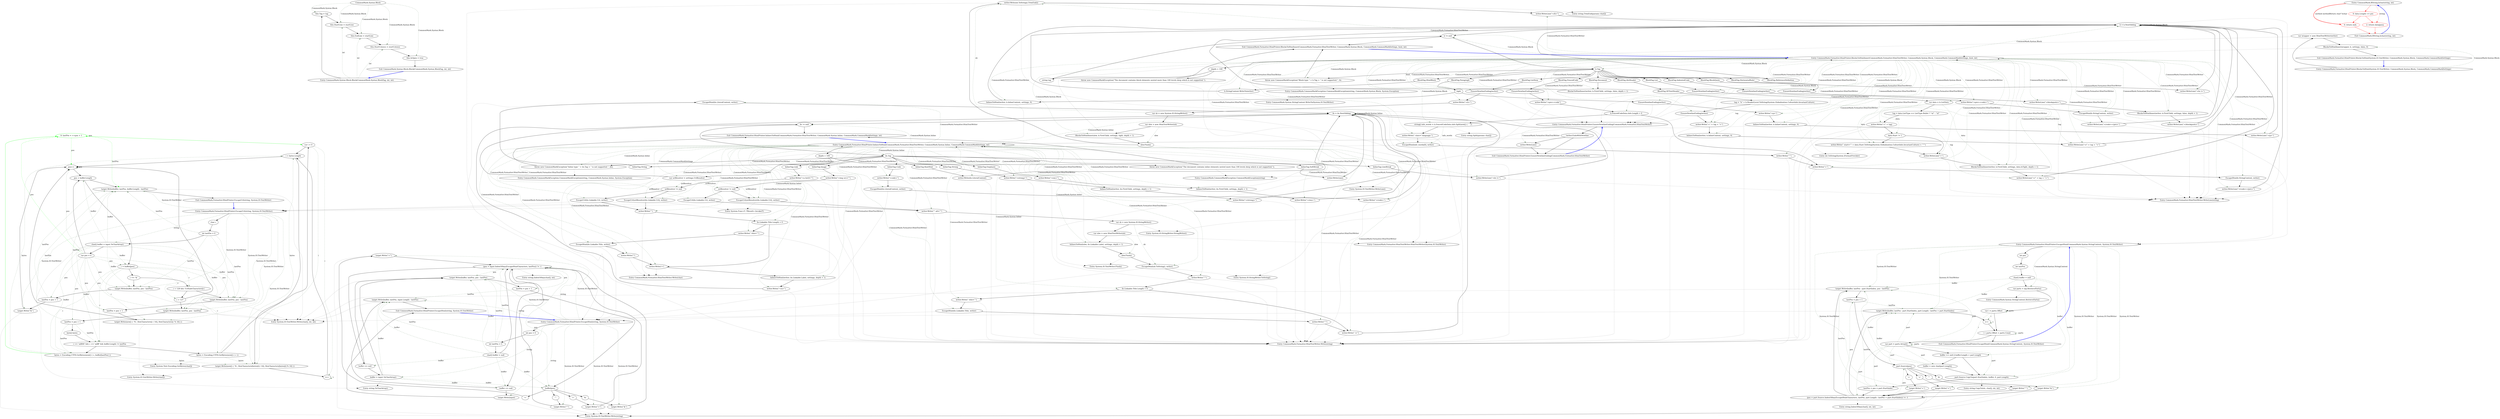 digraph  {
n7 [label="CommonMark.Syntax.Block", span=""];
n0 [cluster="CommonMark.Syntax.Block.Block(CommonMark.Syntax.BlockTag, int, int)", label="Entry CommonMark.Syntax.Block.Block(CommonMark.Syntax.BlockTag, int, int)", span="9-9"];
n1 [cluster="CommonMark.Syntax.Block.Block(CommonMark.Syntax.BlockTag, int, int)", label="this.Tag = tag", span="11-11"];
n2 [cluster="CommonMark.Syntax.Block.Block(CommonMark.Syntax.BlockTag, int, int)", label="this.StartLine = startLine", span="12-12"];
n3 [cluster="CommonMark.Syntax.Block.Block(CommonMark.Syntax.BlockTag, int, int)", label="this.EndLine = startLine", span="13-13"];
n4 [cluster="CommonMark.Syntax.Block.Block(CommonMark.Syntax.BlockTag, int, int)", label="this.StartColumn = startColumn", span="14-14"];
n5 [cluster="CommonMark.Syntax.Block.Block(CommonMark.Syntax.BlockTag, int, int)", label="this.IsOpen = true", span="15-15"];
n6 [cluster="CommonMark.Syntax.Block.Block(CommonMark.Syntax.BlockTag, int, int)", label="Exit CommonMark.Syntax.Block.Block(CommonMark.Syntax.BlockTag, int, int)", span="9-9"];
d21 [cluster="CommonMark.Formatter.HtmlPrinter.EscapeUrl(string, System.IO.TextWriter)", color=green, community=0, label="0: lastPos = ++pos + 1", span="60-60"];
d4 [cluster="CommonMark.Formatter.HtmlPrinter.EscapeUrl(string, System.IO.TextWriter)", label="var pos = 0", span="33-33"];
d20 [cluster="CommonMark.Formatter.HtmlPrinter.EscapeUrl(string, System.IO.TextWriter)", label="bytes = Encoding.UTF8.GetBytes(new[] { c, buffer[lastPos] })", span="59-59"];
d23 [cluster="CommonMark.Formatter.HtmlPrinter.EscapeUrl(string, System.IO.TextWriter)", label="var i = 0", span="67-67"];
d27 [cluster="CommonMark.Formatter.HtmlPrinter.EscapeUrl(string, System.IO.TextWriter)", label="pos++", span="33-33"];
d28 [cluster="CommonMark.Formatter.HtmlPrinter.EscapeUrl(string, System.IO.TextWriter)", label="target.Write(buffer, lastPos, buffer.Length - lastPos)", span="72-72"];
d3 [cluster="CommonMark.Formatter.HtmlPrinter.EscapeUrl(string, System.IO.TextWriter)", label="char[] buffer = input.ToCharArray()", span="32-32"];
d5 [cluster="CommonMark.Formatter.HtmlPrinter.EscapeUrl(string, System.IO.TextWriter)", label="pos < buffer.Length", span="33-33"];
d6 [cluster="CommonMark.Formatter.HtmlPrinter.EscapeUrl(string, System.IO.TextWriter)", label="c = buffer[pos]", span="35-35"];
d8 [cluster="CommonMark.Formatter.HtmlPrinter.EscapeUrl(string, System.IO.TextWriter)", label="target.Write(buffer, lastPos, pos - lastPos)", span="39-39"];
d9 [cluster="CommonMark.Formatter.HtmlPrinter.EscapeUrl(string, System.IO.TextWriter)", label="lastPos = pos + 1", span="40-40"];
d12 [cluster="CommonMark.Formatter.HtmlPrinter.EscapeUrl(string, System.IO.TextWriter)", label="target.Write(buffer, lastPos, pos - lastPos)", span="45-45"];
d13 [cluster="CommonMark.Formatter.HtmlPrinter.EscapeUrl(string, System.IO.TextWriter)", label="lastPos = pos + 1", span="46-46"];
d16 [cluster="CommonMark.Formatter.HtmlPrinter.EscapeUrl(string, System.IO.TextWriter)", label="target.Write(buffer, lastPos, pos - lastPos)", span="52-52"];
d17 [cluster="CommonMark.Formatter.HtmlPrinter.EscapeUrl(string, System.IO.TextWriter)", label="lastPos = pos + 1", span="53-53"];
d19 [cluster="CommonMark.Formatter.HtmlPrinter.EscapeUrl(string, System.IO.TextWriter)", label="c >= '\ud800' && c <= '\udfff' && buffer.Length != lastPos", span="56-56"];
d34 [cluster="System.Text.Encoding.GetBytes(char[])", label="Entry System.Text.Encoding.GetBytes(char[])", span="0-0"];
d24 [cluster="CommonMark.Formatter.HtmlPrinter.EscapeUrl(string, System.IO.TextWriter)", label="i < bytes.Length", span="67-67"];
d25 [cluster="CommonMark.Formatter.HtmlPrinter.EscapeUrl(string, System.IO.TextWriter)", label="target.Write(new[] { '%', HexCharacters[bytes[i] / 16], HexCharacters[bytes[i] % 16] })", span="68-68"];
d22 [cluster="CommonMark.Formatter.HtmlPrinter.EscapeUrl(string, System.IO.TextWriter)", label="bytes = Encoding.UTF8.GetBytes(new[] { c })", span="64-64"];
d26 [cluster="CommonMark.Formatter.HtmlPrinter.EscapeUrl(string, System.IO.TextWriter)", label="i++", span="67-67"];
d10 [cluster="CommonMark.Formatter.HtmlPrinter.EscapeUrl(string, System.IO.TextWriter)", label="target.Write(''&amp;'')", span="41-41"];
d14 [cluster="CommonMark.Formatter.HtmlPrinter.EscapeUrl(string, System.IO.TextWriter)", label="target.Write(new[] { '%', HexCharacters[c / 16], HexCharacters[c % 16] })", span="48-48"];
d15 [cluster="CommonMark.Formatter.HtmlPrinter.EscapeUrl(string, System.IO.TextWriter)", label="c > 127", span="50-50"];
d0 [cluster="CommonMark.Formatter.HtmlPrinter.EscapeUrl(string, System.IO.TextWriter)", label="Entry CommonMark.Formatter.HtmlPrinter.EscapeUrl(string, System.IO.TextWriter)", span="28-28"];
d2 [cluster="CommonMark.Formatter.HtmlPrinter.EscapeUrl(string, System.IO.TextWriter)", label="int lastPos = 0", span="31-31"];
d29 [cluster="CommonMark.Formatter.HtmlPrinter.EscapeUrl(string, System.IO.TextWriter)", label="Exit CommonMark.Formatter.HtmlPrinter.EscapeUrl(string, System.IO.TextWriter)", span="28-28"];
d31 [cluster="System.IO.TextWriter.Write(char[], int, int)", label="Entry System.IO.TextWriter.Write(char[], int, int)", span="0-0"];
d30 [cluster="string.ToCharArray()", label="Entry string.ToCharArray()", span="0-0"];
d7 [cluster="CommonMark.Formatter.HtmlPrinter.EscapeUrl(string, System.IO.TextWriter)", label="c == '&'", span="37-37"];
d11 [cluster="CommonMark.Formatter.HtmlPrinter.EscapeUrl(string, System.IO.TextWriter)", label="c < 128 && !UrlSafeCharacters[c]", span="43-43"];
d18 [cluster="CommonMark.Formatter.HtmlPrinter.EscapeUrl(string, System.IO.TextWriter)", label="byte[] bytes", span="55-55"];
d33 [cluster="System.IO.TextWriter.Write(char[])", label="Entry System.IO.TextWriter.Write(char[])", span="0-0"];
d32 [cluster="System.IO.TextWriter.Write(string)", label="Entry System.IO.TextWriter.Write(string)", span="0-0"];
d200 [cluster="CommonMark.Formatter.HtmlPrinter.InlinesToHtml(CommonMark.Formatter.HtmlTextWriter, CommonMark.Syntax.Inline, CommonMark.CommonMarkSettings, int)", label="EscapeUrl(uriResolver(ils.Linkable.Url), writer)", span="333-333"];
d201 [cluster="CommonMark.Formatter.HtmlPrinter.InlinesToHtml(CommonMark.Formatter.HtmlTextWriter, CommonMark.Syntax.Inline, CommonMark.CommonMarkSettings, int)", label="EscapeUrl(ils.Linkable.Url, writer)", span="335-335"];
d213 [cluster="CommonMark.Formatter.HtmlPrinter.InlinesToHtml(CommonMark.Formatter.HtmlTextWriter, CommonMark.Syntax.Inline, CommonMark.CommonMarkSettings, int)", label="EscapeUrl(uriResolver(ils.Linkable.Url), writer)", span="353-353"];
d214 [cluster="CommonMark.Formatter.HtmlPrinter.InlinesToHtml(CommonMark.Formatter.HtmlTextWriter, CommonMark.Syntax.Inline, CommonMark.CommonMarkSettings, int)", label="EscapeUrl(ils.Linkable.Url, writer)", span="355-355"];
d1 [cluster="CommonMark.Formatter.HtmlPrinter.EscapeUrl(string, System.IO.TextWriter)", label="char c", span="30-30"];
d42 [cluster="CommonMark.Formatter.HtmlPrinter.EscapeHtml(string, System.IO.TextWriter)", label="target.Write(buffer, lastPos, pos - lastPos)", span="90-90"];
d55 [cluster="CommonMark.Formatter.HtmlPrinter.EscapeHtml(string, System.IO.TextWriter)", label="target.Write(buffer, lastPos, input.Length - lastPos)", span="113-113"];
d71 [cluster="CommonMark.Formatter.HtmlPrinter.EscapeHtml(CommonMark.Syntax.StringContent, System.IO.TextWriter)", label="target.Write(buffer, lastPos - part.StartIndex, pos - lastPos)", span="139-139"];
d82 [cluster="CommonMark.Formatter.HtmlPrinter.EscapeHtml(CommonMark.Syntax.StringContent, System.IO.TextWriter)", label="target.Write(buffer, lastPos - part.StartIndex, part.Length - lastPos + part.StartIndex)", span="159-159"];
d41 [cluster="CommonMark.Formatter.HtmlPrinter.EscapeHtml(string, System.IO.TextWriter)", label="buffer = input.ToCharArray()", span="88-88"];
d46 [cluster="CommonMark.Formatter.HtmlPrinter.EscapeHtml(string, System.IO.TextWriter)", label="target.Write(''&lt;'')", span="96-96"];
d48 [cluster="CommonMark.Formatter.HtmlPrinter.EscapeHtml(string, System.IO.TextWriter)", label="target.Write(''&gt;'')", span="99-99"];
d50 [cluster="CommonMark.Formatter.HtmlPrinter.EscapeHtml(string, System.IO.TextWriter)", label="target.Write(''&amp;'')", span="102-102"];
d52 [cluster="CommonMark.Formatter.HtmlPrinter.EscapeHtml(string, System.IO.TextWriter)", label="target.Write(''&quot;'')", span="105-105"];
d54 [cluster="CommonMark.Formatter.HtmlPrinter.EscapeHtml(string, System.IO.TextWriter)", label="target.Write(input)", span="111-111"];
d75 [cluster="CommonMark.Formatter.HtmlPrinter.EscapeHtml(CommonMark.Syntax.StringContent, System.IO.TextWriter)", label="target.Write(''&lt;'')", span="145-145"];
d77 [cluster="CommonMark.Formatter.HtmlPrinter.EscapeHtml(CommonMark.Syntax.StringContent, System.IO.TextWriter)", label="target.Write(''&gt;'')", span="148-148"];
d79 [cluster="CommonMark.Formatter.HtmlPrinter.EscapeHtml(CommonMark.Syntax.StringContent, System.IO.TextWriter)", label="target.Write(''&amp;'')", span="151-151"];
d81 [cluster="CommonMark.Formatter.HtmlPrinter.EscapeHtml(CommonMark.Syntax.StringContent, System.IO.TextWriter)", label="target.Write(''&quot;'')", span="154-154"];
d169 [cluster="CommonMark.Formatter.HtmlPrinter.InlinesToHtml(CommonMark.Formatter.HtmlTextWriter, CommonMark.Syntax.Inline, CommonMark.CommonMarkSettings, int)", label="Entry CommonMark.Formatter.HtmlPrinter.InlinesToHtml(CommonMark.Formatter.HtmlTextWriter, CommonMark.Syntax.Inline, CommonMark.CommonMarkSettings, int)", span="298-298"];
d182 [cluster="CommonMark.Formatter.HtmlPrinter.InlinesToHtml(CommonMark.Formatter.HtmlTextWriter, CommonMark.Syntax.Inline, CommonMark.CommonMarkSettings, int)", label="var uriResolver = settings.UriResolver", span="303-303"];
d199 [cluster="CommonMark.Formatter.HtmlPrinter.InlinesToHtml(CommonMark.Formatter.HtmlTextWriter, CommonMark.Syntax.Inline, CommonMark.CommonMarkSettings, int)", label="uriResolver != null", span="332-332"];
d202 [cluster="CommonMark.Formatter.HtmlPrinter.InlinesToHtml(CommonMark.Formatter.HtmlTextWriter, CommonMark.Syntax.Inline, CommonMark.CommonMarkSettings, int)", label="writer.Write('\''')", span="337-337"];
d238 [cluster="System.Func<T, TResult>.Invoke(T)", label="Entry System.Func<T, TResult>.Invoke(T)", span="0-0"];
d212 [cluster="CommonMark.Formatter.HtmlPrinter.InlinesToHtml(CommonMark.Formatter.HtmlTextWriter, CommonMark.Syntax.Inline, CommonMark.CommonMarkSettings, int)", label="uriResolver != null", span="352-352"];
d215 [cluster="CommonMark.Formatter.HtmlPrinter.InlinesToHtml(CommonMark.Formatter.HtmlTextWriter, CommonMark.Syntax.Inline, CommonMark.CommonMarkSettings, int)", label="writer.Write(''\'' alt=\'''')", span="357-357"];
d35 [cluster="CommonMark.Formatter.HtmlPrinter.EscapeHtml(string, System.IO.TextWriter)", label="Entry CommonMark.Formatter.HtmlPrinter.EscapeHtml(string, System.IO.TextWriter)", span="79-79"];
d39 [cluster="CommonMark.Formatter.HtmlPrinter.EscapeHtml(string, System.IO.TextWriter)", label="(pos = input.IndexOfAny(EscapeHtmlCharacters, lastPos)) != -1", span="85-85"];
d37 [cluster="CommonMark.Formatter.HtmlPrinter.EscapeHtml(string, System.IO.TextWriter)", label="int lastPos = 0", span="82-82"];
d38 [cluster="CommonMark.Formatter.HtmlPrinter.EscapeHtml(string, System.IO.TextWriter)", label="char[] buffer = null", span="83-83"];
d40 [cluster="CommonMark.Formatter.HtmlPrinter.EscapeHtml(string, System.IO.TextWriter)", label="buffer == null", span="87-87"];
d43 [cluster="CommonMark.Formatter.HtmlPrinter.EscapeHtml(string, System.IO.TextWriter)", label="lastPos = pos + 1", span="91-91"];
d53 [cluster="CommonMark.Formatter.HtmlPrinter.EscapeHtml(string, System.IO.TextWriter)", label="buffer == null", span="110-110"];
d56 [cluster="CommonMark.Formatter.HtmlPrinter.EscapeHtml(string, System.IO.TextWriter)", label="Exit CommonMark.Formatter.HtmlPrinter.EscapeHtml(string, System.IO.TextWriter)", span="79-79"];
d58 [cluster="CommonMark.Formatter.HtmlPrinter.EscapeHtml(CommonMark.Syntax.StringContent, System.IO.TextWriter)", label="Entry CommonMark.Formatter.HtmlPrinter.EscapeHtml(CommonMark.Syntax.StringContent, System.IO.TextWriter)", span="120-120"];
d61 [cluster="CommonMark.Formatter.HtmlPrinter.EscapeHtml(CommonMark.Syntax.StringContent, System.IO.TextWriter)", label="char[] buffer = null", span="124-124"];
d65 [cluster="CommonMark.Formatter.HtmlPrinter.EscapeHtml(CommonMark.Syntax.StringContent, System.IO.TextWriter)", label="var part = parts.Array[i]", span="129-129"];
d67 [cluster="CommonMark.Formatter.HtmlPrinter.EscapeHtml(CommonMark.Syntax.StringContent, System.IO.TextWriter)", label="buffer = new char[part.Length]", span="132-132"];
d69 [cluster="CommonMark.Formatter.HtmlPrinter.EscapeHtml(CommonMark.Syntax.StringContent, System.IO.TextWriter)", label="lastPos = pos = part.StartIndex", span="136-136"];
d70 [cluster="CommonMark.Formatter.HtmlPrinter.EscapeHtml(CommonMark.Syntax.StringContent, System.IO.TextWriter)", label="(pos = part.Source.IndexOfAny(EscapeHtmlCharacters, lastPos, part.Length - lastPos + part.StartIndex)) != -1", span="137-137"];
d72 [cluster="CommonMark.Formatter.HtmlPrinter.EscapeHtml(CommonMark.Syntax.StringContent, System.IO.TextWriter)", label="lastPos = pos + 1", span="140-140"];
d83 [cluster="CommonMark.Formatter.HtmlPrinter.EscapeHtml(CommonMark.Syntax.StringContent, System.IO.TextWriter)", label="i++", span="127-127"];
d44 [cluster="CommonMark.Formatter.HtmlPrinter.EscapeHtml(string, System.IO.TextWriter)", label="buffer[pos]", span="93-93"];
d45 [cluster="CommonMark.Formatter.HtmlPrinter.EscapeHtml(string, System.IO.TextWriter)", label="'<'", span="95-95"];
d47 [cluster="CommonMark.Formatter.HtmlPrinter.EscapeHtml(string, System.IO.TextWriter)", label="'>'", span="98-98"];
d49 [cluster="CommonMark.Formatter.HtmlPrinter.EscapeHtml(string, System.IO.TextWriter)", label="'&'", span="101-101"];
d51 [cluster="CommonMark.Formatter.HtmlPrinter.EscapeHtml(string, System.IO.TextWriter)", label="''''", span="104-104"];
d74 [cluster="CommonMark.Formatter.HtmlPrinter.EscapeHtml(CommonMark.Syntax.StringContent, System.IO.TextWriter)", label="'<'", span="144-144"];
d76 [cluster="CommonMark.Formatter.HtmlPrinter.EscapeHtml(CommonMark.Syntax.StringContent, System.IO.TextWriter)", label="'>'", span="147-147"];
d78 [cluster="CommonMark.Formatter.HtmlPrinter.EscapeHtml(CommonMark.Syntax.StringContent, System.IO.TextWriter)", label="'&'", span="150-150"];
d80 [cluster="CommonMark.Formatter.HtmlPrinter.EscapeHtml(CommonMark.Syntax.StringContent, System.IO.TextWriter)", label="''''", span="153-153"];
d108 [cluster="CommonMark.Formatter.HtmlPrinter.BlocksToHtmlInner(CommonMark.Formatter.HtmlTextWriter, CommonMark.Syntax.Block, CommonMark.CommonMarkSettings, bool, int)", label="InlinesToHtml(writer, b.InlineContent, settings, 0)", span="201-201"];
d111 [cluster="CommonMark.Formatter.HtmlPrinter.BlocksToHtmlInner(CommonMark.Formatter.HtmlTextWriter, CommonMark.Syntax.Block, CommonMark.CommonMarkSettings, bool, int)", label="InlinesToHtml(writer, b.InlineContent, settings, 0)", span="207-207"];
d142 [cluster="CommonMark.Formatter.HtmlPrinter.BlocksToHtmlInner(CommonMark.Formatter.HtmlTextWriter, CommonMark.Syntax.Block, CommonMark.CommonMarkSettings, bool, int)", label="InlinesToHtml(writer, b.InlineContent, settings, 0)", span="250-250"];
d208 [cluster="CommonMark.Formatter.HtmlPrinter.InlinesToHtml(CommonMark.Formatter.HtmlTextWriter, CommonMark.Syntax.Inline, CommonMark.CommonMarkSettings, int)", label="InlinesToHtml(writer, ils.Linkable.Label, settings, depth + 1)", span="346-346"];
d218 [cluster="CommonMark.Formatter.HtmlPrinter.InlinesToHtml(CommonMark.Formatter.HtmlTextWriter, CommonMark.Syntax.Inline, CommonMark.CommonMarkSettings, int)", label="InlinesToHtml(sbw, ils.Linkable.Label, settings, depth + 1)", span="361-361"];
d229 [cluster="CommonMark.Formatter.HtmlPrinter.InlinesToHtml(CommonMark.Formatter.HtmlTextWriter, CommonMark.Syntax.Inline, CommonMark.CommonMarkSettings, int)", label="InlinesToHtml(writer, ils.FirstChild, settings, depth + 1)", span="377-377"];
d233 [cluster="CommonMark.Formatter.HtmlPrinter.InlinesToHtml(CommonMark.Formatter.HtmlTextWriter, CommonMark.Syntax.Inline, CommonMark.CommonMarkSettings, int)", label="InlinesToHtml(writer, ils.FirstChild, settings, depth + 1)", span="383-383"];
d237 [cluster="CommonMark.Formatter.HtmlPrinter.InlinesToHtml(CommonMark.Formatter.HtmlTextWriter, CommonMark.Syntax.Inline, CommonMark.CommonMarkSettings, int)", label="Exit CommonMark.Formatter.HtmlPrinter.InlinesToHtml(CommonMark.Formatter.HtmlTextWriter, CommonMark.Syntax.Inline, CommonMark.CommonMarkSettings, int)", span="298-298"];
d180 [cluster="CommonMark.Formatter.HtmlPrinter.InlinesToHtml(CommonMark.Formatter.HtmlTextWriter, CommonMark.Syntax.Inline, CommonMark.CommonMarkSettings, int)", label="depth > 100", span="300-300"];
d183 [cluster="CommonMark.Formatter.HtmlPrinter.InlinesToHtml(CommonMark.Formatter.HtmlTextWriter, CommonMark.Syntax.Inline, CommonMark.CommonMarkSettings, int)", label="ils != null", span="304-304"];
d184 [cluster="CommonMark.Formatter.HtmlPrinter.InlinesToHtml(CommonMark.Formatter.HtmlTextWriter, CommonMark.Syntax.Inline, CommonMark.CommonMarkSettings, int)", label="ils.Tag", span="306-306"];
d186 [cluster="CommonMark.Formatter.HtmlPrinter.InlinesToHtml(CommonMark.Formatter.HtmlTextWriter, CommonMark.Syntax.Inline, CommonMark.CommonMarkSettings, int)", label="EscapeHtml(ils.LiteralContent, writer)", span="309-309"];
d188 [cluster="CommonMark.Formatter.HtmlPrinter.InlinesToHtml(CommonMark.Formatter.HtmlTextWriter, CommonMark.Syntax.Inline, CommonMark.CommonMarkSettings, int)", label="writer.WriteLine(''<br />'')", span="313-313"];
d190 [cluster="CommonMark.Formatter.HtmlPrinter.InlinesToHtml(CommonMark.Formatter.HtmlTextWriter, CommonMark.Syntax.Inline, CommonMark.CommonMarkSettings, int)", label="writer.WriteLine()", span="317-317"];
d192 [cluster="CommonMark.Formatter.HtmlPrinter.InlinesToHtml(CommonMark.Formatter.HtmlTextWriter, CommonMark.Syntax.Inline, CommonMark.CommonMarkSettings, int)", label="writer.Write(''<code>'')", span="321-321"];
d193 [cluster="CommonMark.Formatter.HtmlPrinter.InlinesToHtml(CommonMark.Formatter.HtmlTextWriter, CommonMark.Syntax.Inline, CommonMark.CommonMarkSettings, int)", label="EscapeHtml(ils.LiteralContent, writer)", span="322-322"];
d194 [cluster="CommonMark.Formatter.HtmlPrinter.InlinesToHtml(CommonMark.Formatter.HtmlTextWriter, CommonMark.Syntax.Inline, CommonMark.CommonMarkSettings, int)", label="writer.Write(''</code>'')", span="323-323"];
d196 [cluster="CommonMark.Formatter.HtmlPrinter.InlinesToHtml(CommonMark.Formatter.HtmlTextWriter, CommonMark.Syntax.Inline, CommonMark.CommonMarkSettings, int)", label="writer.Write(ils.LiteralContent)", span="327-327"];
d198 [cluster="CommonMark.Formatter.HtmlPrinter.InlinesToHtml(CommonMark.Formatter.HtmlTextWriter, CommonMark.Syntax.Inline, CommonMark.CommonMarkSettings, int)", label="writer.Write(''<a href=\'''')", span="331-331"];
d203 [cluster="CommonMark.Formatter.HtmlPrinter.InlinesToHtml(CommonMark.Formatter.HtmlTextWriter, CommonMark.Syntax.Inline, CommonMark.CommonMarkSettings, int)", label="ils.Linkable.Title.Length > 0", span="338-338"];
d204 [cluster="CommonMark.Formatter.HtmlPrinter.InlinesToHtml(CommonMark.Formatter.HtmlTextWriter, CommonMark.Syntax.Inline, CommonMark.CommonMarkSettings, int)", label="writer.Write('' title=\'''')", span="340-340"];
d205 [cluster="CommonMark.Formatter.HtmlPrinter.InlinesToHtml(CommonMark.Formatter.HtmlTextWriter, CommonMark.Syntax.Inline, CommonMark.CommonMarkSettings, int)", label="EscapeHtml(ils.Linkable.Title, writer)", span="341-341"];
d206 [cluster="CommonMark.Formatter.HtmlPrinter.InlinesToHtml(CommonMark.Formatter.HtmlTextWriter, CommonMark.Syntax.Inline, CommonMark.CommonMarkSettings, int)", label="writer.Write('\''')", span="342-342"];
d207 [cluster="CommonMark.Formatter.HtmlPrinter.InlinesToHtml(CommonMark.Formatter.HtmlTextWriter, CommonMark.Syntax.Inline, CommonMark.CommonMarkSettings, int)", label="writer.Write('>')", span="345-345"];
d209 [cluster="CommonMark.Formatter.HtmlPrinter.InlinesToHtml(CommonMark.Formatter.HtmlTextWriter, CommonMark.Syntax.Inline, CommonMark.CommonMarkSettings, int)", label="writer.Write(''</a>'')", span="347-347"];
d211 [cluster="CommonMark.Formatter.HtmlPrinter.InlinesToHtml(CommonMark.Formatter.HtmlTextWriter, CommonMark.Syntax.Inline, CommonMark.CommonMarkSettings, int)", label="writer.Write(''<img src=\'''')", span="351-351"];
d220 [cluster="CommonMark.Formatter.HtmlPrinter.InlinesToHtml(CommonMark.Formatter.HtmlTextWriter, CommonMark.Syntax.Inline, CommonMark.CommonMarkSettings, int)", label="EscapeHtml(sb.ToString(), writer)", span="363-363"];
d221 [cluster="CommonMark.Formatter.HtmlPrinter.InlinesToHtml(CommonMark.Formatter.HtmlTextWriter, CommonMark.Syntax.Inline, CommonMark.CommonMarkSettings, int)", label="writer.Write(''\'''')", span="365-365"];
d222 [cluster="CommonMark.Formatter.HtmlPrinter.InlinesToHtml(CommonMark.Formatter.HtmlTextWriter, CommonMark.Syntax.Inline, CommonMark.CommonMarkSettings, int)", label="ils.Linkable.Title.Length > 0", span="366-366"];
d223 [cluster="CommonMark.Formatter.HtmlPrinter.InlinesToHtml(CommonMark.Formatter.HtmlTextWriter, CommonMark.Syntax.Inline, CommonMark.CommonMarkSettings, int)", label="writer.Write('' title=\'''')", span="368-368"];
d224 [cluster="CommonMark.Formatter.HtmlPrinter.InlinesToHtml(CommonMark.Formatter.HtmlTextWriter, CommonMark.Syntax.Inline, CommonMark.CommonMarkSettings, int)", label="EscapeHtml(ils.Linkable.Title, writer)", span="369-369"];
d225 [cluster="CommonMark.Formatter.HtmlPrinter.InlinesToHtml(CommonMark.Formatter.HtmlTextWriter, CommonMark.Syntax.Inline, CommonMark.CommonMarkSettings, int)", label="writer.Write(''\'''')", span="370-370"];
d226 [cluster="CommonMark.Formatter.HtmlPrinter.InlinesToHtml(CommonMark.Formatter.HtmlTextWriter, CommonMark.Syntax.Inline, CommonMark.CommonMarkSettings, int)", label="writer.Write('' />'')", span="372-372"];
d228 [cluster="CommonMark.Formatter.HtmlPrinter.InlinesToHtml(CommonMark.Formatter.HtmlTextWriter, CommonMark.Syntax.Inline, CommonMark.CommonMarkSettings, int)", label="writer.Write(''<strong>'')", span="376-376"];
d230 [cluster="CommonMark.Formatter.HtmlPrinter.InlinesToHtml(CommonMark.Formatter.HtmlTextWriter, CommonMark.Syntax.Inline, CommonMark.CommonMarkSettings, int)", label="writer.Write(''</strong>'')", span="378-378"];
d232 [cluster="CommonMark.Formatter.HtmlPrinter.InlinesToHtml(CommonMark.Formatter.HtmlTextWriter, CommonMark.Syntax.Inline, CommonMark.CommonMarkSettings, int)", label="writer.Write(''<em>'')", span="382-382"];
d234 [cluster="CommonMark.Formatter.HtmlPrinter.InlinesToHtml(CommonMark.Formatter.HtmlTextWriter, CommonMark.Syntax.Inline, CommonMark.CommonMarkSettings, int)", label="writer.Write(''</em>'')", span="384-384"];
d235 [cluster="CommonMark.Formatter.HtmlPrinter.InlinesToHtml(CommonMark.Formatter.HtmlTextWriter, CommonMark.Syntax.Inline, CommonMark.CommonMarkSettings, int)", label="throw new CommonMarkException(''Inline type '' + ils.Tag + '' is not supported.'', ils);", span="388-388"];
d236 [cluster="CommonMark.Formatter.HtmlPrinter.InlinesToHtml(CommonMark.Formatter.HtmlTextWriter, CommonMark.Syntax.Inline, CommonMark.CommonMarkSettings, int)", label="ils = ils.NextSibling", span="390-390"];
d239 [cluster="CommonMark.Formatter.HtmlTextWriter.Write(char)", label="Entry CommonMark.Formatter.HtmlTextWriter.Write(char)", span="113-113"];
d216 [cluster="CommonMark.Formatter.HtmlPrinter.InlinesToHtml(CommonMark.Formatter.HtmlTextWriter, CommonMark.Syntax.Inline, CommonMark.CommonMarkSettings, int)", label="var sb = new System.IO.StringWriter()", span="358-358"];
d170 [cluster="CommonMark.Formatter.HtmlTextWriter.Write(string)", label="Entry CommonMark.Formatter.HtmlTextWriter.Write(string)", span="32-32"];
d155 [cluster="CommonMark.Formatter.HtmlPrinter.BlocksToHtmlInner(CommonMark.Formatter.HtmlTextWriter, CommonMark.Syntax.Block, CommonMark.CommonMarkSettings, bool, int)", label="EscapeHtml(info_words[0], writer)", span="268-268"];
d36 [cluster="CommonMark.Formatter.HtmlPrinter.EscapeHtml(string, System.IO.TextWriter)", label="int pos = 0", span="81-81"];
d57 [cluster="string.IndexOfAny(char[], int)", label="Entry string.IndexOfAny(char[], int)", span="0-0"];
d84 [cluster="CommonMark.Formatter.HtmlPrinter.EscapeHtml(CommonMark.Syntax.StringContent, System.IO.TextWriter)", label="Exit CommonMark.Formatter.HtmlPrinter.EscapeHtml(CommonMark.Syntax.StringContent, System.IO.TextWriter)", span="120-120"];
d147 [cluster="CommonMark.Formatter.HtmlPrinter.BlocksToHtmlInner(CommonMark.Formatter.HtmlTextWriter, CommonMark.Syntax.Block, CommonMark.CommonMarkSettings, bool, int)", label="EscapeHtml(b.StringContent, writer)", span="257-257"];
d158 [cluster="CommonMark.Formatter.HtmlPrinter.BlocksToHtmlInner(CommonMark.Formatter.HtmlTextWriter, CommonMark.Syntax.Block, CommonMark.CommonMarkSettings, bool, int)", label="EscapeHtml(b.StringContent, writer)", span="272-272"];
d59 [cluster="CommonMark.Formatter.HtmlPrinter.EscapeHtml(CommonMark.Syntax.StringContent, System.IO.TextWriter)", label="int pos", span="122-122"];
d62 [cluster="CommonMark.Formatter.HtmlPrinter.EscapeHtml(CommonMark.Syntax.StringContent, System.IO.TextWriter)", label="var parts = inp.RetrieveParts()", span="126-126"];
d60 [cluster="CommonMark.Formatter.HtmlPrinter.EscapeHtml(CommonMark.Syntax.StringContent, System.IO.TextWriter)", label="int lastPos", span="123-123"];
d66 [cluster="CommonMark.Formatter.HtmlPrinter.EscapeHtml(CommonMark.Syntax.StringContent, System.IO.TextWriter)", label="buffer == null || buffer.Length < part.Length", span="131-131"];
d68 [cluster="CommonMark.Formatter.HtmlPrinter.EscapeHtml(CommonMark.Syntax.StringContent, System.IO.TextWriter)", label="part.Source.CopyTo(part.StartIndex, buffer, 0, part.Length)", span="134-134"];
d63 [cluster="CommonMark.Formatter.HtmlPrinter.EscapeHtml(CommonMark.Syntax.StringContent, System.IO.TextWriter)", label="var i = parts.Offset", span="127-127"];
d64 [cluster="CommonMark.Formatter.HtmlPrinter.EscapeHtml(CommonMark.Syntax.StringContent, System.IO.TextWriter)", label="i < parts.Offset + parts.Count", span="127-127"];
d73 [cluster="CommonMark.Formatter.HtmlPrinter.EscapeHtml(CommonMark.Syntax.StringContent, System.IO.TextWriter)", label="part.Source[pos]", span="142-142"];
d87 [cluster="string.IndexOfAny(char[], int, int)", label="Entry string.IndexOfAny(char[], int, int)", span="0-0"];
d98 [cluster="CommonMark.Formatter.HtmlPrinter.BlocksToHtmlInner(CommonMark.Formatter.HtmlTextWriter, CommonMark.Syntax.Block, CommonMark.CommonMarkSettings, bool, int)", label="Entry CommonMark.Formatter.HtmlPrinter.BlocksToHtmlInner(CommonMark.Formatter.HtmlTextWriter, CommonMark.Syntax.Block, CommonMark.CommonMarkSettings, bool, int)", span="184-184"];
d107 [cluster="CommonMark.Formatter.HtmlPrinter.BlocksToHtmlInner(CommonMark.Formatter.HtmlTextWriter, CommonMark.Syntax.Block, CommonMark.CommonMarkSettings, bool, int)", label=tight, span="199-199"];
d166 [cluster="CommonMark.Formatter.HtmlPrinter.BlocksToHtmlInner(CommonMark.Formatter.HtmlTextWriter, CommonMark.Syntax.Block, CommonMark.CommonMarkSettings, bool, int)", label="b = b.NextSibling", span="290-290"];
d110 [cluster="CommonMark.Formatter.HtmlPrinter.BlocksToHtmlInner(CommonMark.Formatter.HtmlTextWriter, CommonMark.Syntax.Block, CommonMark.CommonMarkSettings, bool, int)", label="writer.Write(''<p>'')", span="206-206"];
d112 [cluster="CommonMark.Formatter.HtmlPrinter.BlocksToHtmlInner(CommonMark.Formatter.HtmlTextWriter, CommonMark.Syntax.Block, CommonMark.CommonMarkSettings, bool, int)", label="writer.WriteLine(''</p>'')", span="208-208"];
d141 [cluster="CommonMark.Formatter.HtmlPrinter.BlocksToHtmlInner(CommonMark.Formatter.HtmlTextWriter, CommonMark.Syntax.Block, CommonMark.CommonMarkSettings, bool, int)", label="writer.Write(''<'' + tag + ''>'')", span="249-249"];
d143 [cluster="CommonMark.Formatter.HtmlPrinter.BlocksToHtmlInner(CommonMark.Formatter.HtmlTextWriter, CommonMark.Syntax.Block, CommonMark.CommonMarkSettings, bool, int)", label="writer.WriteLine(''</'' + tag + ''>'')", span="251-251"];
d217 [cluster="CommonMark.Formatter.HtmlPrinter.InlinesToHtml(CommonMark.Formatter.HtmlTextWriter, CommonMark.Syntax.Inline, CommonMark.CommonMarkSettings, int)", label="var sbw = new HtmlTextWriter(sb)", span="359-359"];
d219 [cluster="CommonMark.Formatter.HtmlPrinter.InlinesToHtml(CommonMark.Formatter.HtmlTextWriter, CommonMark.Syntax.Inline, CommonMark.CommonMarkSettings, int)", label="sbw.Flush()", span="362-362"];
d181 [cluster="CommonMark.Formatter.HtmlPrinter.InlinesToHtml(CommonMark.Formatter.HtmlTextWriter, CommonMark.Syntax.Inline, CommonMark.CommonMarkSettings, int)", label="throw new CommonMarkException(''The document contains inline elements nested more than 100 levels deep which is not supported.'');", span="301-301"];
d185 [cluster="CommonMark.Formatter.HtmlPrinter.InlinesToHtml(CommonMark.Formatter.HtmlTextWriter, CommonMark.Syntax.Inline, CommonMark.CommonMarkSettings, int)", label="InlineTag.String", span="308-308"];
d187 [cluster="CommonMark.Formatter.HtmlPrinter.InlinesToHtml(CommonMark.Formatter.HtmlTextWriter, CommonMark.Syntax.Inline, CommonMark.CommonMarkSettings, int)", label="InlineTag.LineBreak", span="312-312"];
d189 [cluster="CommonMark.Formatter.HtmlPrinter.InlinesToHtml(CommonMark.Formatter.HtmlTextWriter, CommonMark.Syntax.Inline, CommonMark.CommonMarkSettings, int)", label="InlineTag.SoftBreak", span="316-316"];
d191 [cluster="CommonMark.Formatter.HtmlPrinter.InlinesToHtml(CommonMark.Formatter.HtmlTextWriter, CommonMark.Syntax.Inline, CommonMark.CommonMarkSettings, int)", label="InlineTag.Code", span="320-320"];
d195 [cluster="CommonMark.Formatter.HtmlPrinter.InlinesToHtml(CommonMark.Formatter.HtmlTextWriter, CommonMark.Syntax.Inline, CommonMark.CommonMarkSettings, int)", label="InlineTag.RawHtml", span="326-326"];
d197 [cluster="CommonMark.Formatter.HtmlPrinter.InlinesToHtml(CommonMark.Formatter.HtmlTextWriter, CommonMark.Syntax.Inline, CommonMark.CommonMarkSettings, int)", label="InlineTag.Link", span="330-330"];
d210 [cluster="CommonMark.Formatter.HtmlPrinter.InlinesToHtml(CommonMark.Formatter.HtmlTextWriter, CommonMark.Syntax.Inline, CommonMark.CommonMarkSettings, int)", label="InlineTag.Image", span="350-350"];
d227 [cluster="CommonMark.Formatter.HtmlPrinter.InlinesToHtml(CommonMark.Formatter.HtmlTextWriter, CommonMark.Syntax.Inline, CommonMark.CommonMarkSettings, int)", label="InlineTag.Strong", span="375-375"];
d231 [cluster="CommonMark.Formatter.HtmlPrinter.InlinesToHtml(CommonMark.Formatter.HtmlTextWriter, CommonMark.Syntax.Inline, CommonMark.CommonMarkSettings, int)", label="InlineTag.Emphasis", span="381-381"];
d171 [cluster="CommonMark.Formatter.HtmlTextWriter.WriteLine(string)", label="Entry CommonMark.Formatter.HtmlTextWriter.WriteLine(string)", span="25-25"];
d92 [cluster="System.IO.TextWriter.WriteLine()", label="Entry System.IO.TextWriter.WriteLine()", span="0-0"];
d174 [cluster="System.IO.StringWriter.ToString()", label="Entry System.IO.StringWriter.ToString()", span="0-0"];
d240 [cluster="CommonMark.CommonMarkException.CommonMarkException(string, CommonMark.Syntax.Inline, System.Exception)", label="Entry CommonMark.CommonMarkException.CommonMarkException(string, CommonMark.Syntax.Inline, System.Exception)", span="28-28"];
d172 [cluster="System.IO.StringWriter.StringWriter()", label="Entry System.IO.StringWriter.StringWriter()", span="0-0"];
d120 [cluster="CommonMark.Formatter.HtmlPrinter.BlocksToHtmlInner(CommonMark.Formatter.HtmlTextWriter, CommonMark.Syntax.Block, CommonMark.CommonMarkSettings, bool, int)", label="writer.Write(''<li>'')", span="221-221"];
d125 [cluster="CommonMark.Formatter.HtmlPrinter.BlocksToHtmlInner(CommonMark.Formatter.HtmlTextWriter, CommonMark.Syntax.Block, CommonMark.CommonMarkSettings, bool, int)", label="writer.Write(sb.ToString().TrimEnd())", span="227-227"];
d131 [cluster="CommonMark.Formatter.HtmlPrinter.BlocksToHtmlInner(CommonMark.Formatter.HtmlTextWriter, CommonMark.Syntax.Block, CommonMark.CommonMarkSettings, bool, int)", label="writer.Write(''<'' + tag)", span="237-237"];
d133 [cluster="CommonMark.Formatter.HtmlPrinter.BlocksToHtmlInner(CommonMark.Formatter.HtmlTextWriter, CommonMark.Syntax.Block, CommonMark.CommonMarkSettings, bool, int)", label="writer.Write('' start=\'''' + data.Start.ToString(System.Globalization.CultureInfo.InvariantCulture) + ''\'''')", span="239-239"];
d146 [cluster="CommonMark.Formatter.HtmlPrinter.BlocksToHtmlInner(CommonMark.Formatter.HtmlTextWriter, CommonMark.Syntax.Block, CommonMark.CommonMarkSettings, bool, int)", label="writer.Write(''<pre><code>'')", span="256-256"];
d151 [cluster="CommonMark.Formatter.HtmlPrinter.BlocksToHtmlInner(CommonMark.Formatter.HtmlTextWriter, CommonMark.Syntax.Block, CommonMark.CommonMarkSettings, bool, int)", label="writer.Write(''<pre><code'')", span="263-263"];
d154 [cluster="CommonMark.Formatter.HtmlPrinter.BlocksToHtmlInner(CommonMark.Formatter.HtmlTextWriter, CommonMark.Syntax.Block, CommonMark.CommonMarkSettings, bool, int)", label="writer.Write('' class=\''language-'')", span="267-267"];
d156 [cluster="CommonMark.Formatter.HtmlPrinter.BlocksToHtmlInner(CommonMark.Formatter.HtmlTextWriter, CommonMark.Syntax.Block, CommonMark.CommonMarkSettings, bool, int)", label="writer.Write(''\'''')", span="269-269"];
d157 [cluster="CommonMark.Formatter.HtmlPrinter.BlocksToHtmlInner(CommonMark.Formatter.HtmlTextWriter, CommonMark.Syntax.Block, CommonMark.CommonMarkSettings, bool, int)", label="writer.Write(''>'')", span="271-271"];
d153 [cluster="CommonMark.Formatter.HtmlPrinter.BlocksToHtmlInner(CommonMark.Formatter.HtmlTextWriter, CommonMark.Syntax.Block, CommonMark.CommonMarkSettings, bool, int)", label="string[] info_words = b.FencedCodeData.Info.Split(new[] { ' ' })", span="266-266"];
d148 [cluster="CommonMark.Formatter.HtmlPrinter.BlocksToHtmlInner(CommonMark.Formatter.HtmlTextWriter, CommonMark.Syntax.Block, CommonMark.CommonMarkSettings, bool, int)", label="writer.WriteLine(''</code></pre>'')", span="258-258"];
d159 [cluster="CommonMark.Formatter.HtmlPrinter.BlocksToHtmlInner(CommonMark.Formatter.HtmlTextWriter, CommonMark.Syntax.Block, CommonMark.CommonMarkSettings, bool, int)", label="writer.WriteLine(''</code></pre>'')", span="273-273"];
d85 [cluster="CommonMark.Syntax.StringContent.RetrieveParts()", label="Entry CommonMark.Syntax.StringContent.RetrieveParts()", span="263-263"];
d86 [cluster="string.CopyTo(int, char[], int, int)", label="Entry string.CopyTo(int, char[], int, int)", span="0-0"];
d95 [cluster="CommonMark.Formatter.HtmlPrinter.BlocksToHtml(System.IO.TextWriter, CommonMark.Syntax.Block, CommonMark.CommonMarkSettings)", label="BlocksToHtmlInner(wrapper, b, settings, false, 0)", span="180-180"];
d105 [cluster="CommonMark.Formatter.HtmlPrinter.BlocksToHtmlInner(CommonMark.Formatter.HtmlTextWriter, CommonMark.Syntax.Block, CommonMark.CommonMarkSettings, bool, int)", label="BlocksToHtmlInner(writer, b.FirstChild, settings, false, depth + 1)", span="195-195"];
d116 [cluster="CommonMark.Formatter.HtmlPrinter.BlocksToHtmlInner(CommonMark.Formatter.HtmlTextWriter, CommonMark.Syntax.Block, CommonMark.CommonMarkSettings, bool, int)", label="BlocksToHtmlInner(writer, b.FirstChild, settings, false, depth + 1)", span="215-215"];
d123 [cluster="CommonMark.Formatter.HtmlPrinter.BlocksToHtmlInner(CommonMark.Formatter.HtmlTextWriter, CommonMark.Syntax.Block, CommonMark.CommonMarkSettings, bool, int)", label="BlocksToHtmlInner(sbw, b.FirstChild, settings, tight, depth + 1)", span="225-225"];
d135 [cluster="CommonMark.Formatter.HtmlPrinter.BlocksToHtmlInner(CommonMark.Formatter.HtmlTextWriter, CommonMark.Syntax.Block, CommonMark.CommonMarkSettings, bool, int)", label="BlocksToHtmlInner(writer, b.FirstChild, settings, data.IsTight, depth + 1)", span="241-241"];
d167 [cluster="CommonMark.Formatter.HtmlPrinter.BlocksToHtmlInner(CommonMark.Formatter.HtmlTextWriter, CommonMark.Syntax.Block, CommonMark.CommonMarkSettings, bool, int)", label="Exit CommonMark.Formatter.HtmlPrinter.BlocksToHtmlInner(CommonMark.Formatter.HtmlTextWriter, CommonMark.Syntax.Block, CommonMark.CommonMarkSettings, bool, int)", span="184-184"];
d99 [cluster="CommonMark.Formatter.HtmlPrinter.BlocksToHtmlInner(CommonMark.Formatter.HtmlTextWriter, CommonMark.Syntax.Block, CommonMark.CommonMarkSettings, bool, int)", label="depth > 100", span="186-186"];
d102 [cluster="CommonMark.Formatter.HtmlPrinter.BlocksToHtmlInner(CommonMark.Formatter.HtmlTextWriter, CommonMark.Syntax.Block, CommonMark.CommonMarkSettings, bool, int)", label="b != null", span="190-190"];
d103 [cluster="CommonMark.Formatter.HtmlPrinter.BlocksToHtmlInner(CommonMark.Formatter.HtmlTextWriter, CommonMark.Syntax.Block, CommonMark.CommonMarkSettings, bool, int)", label="b.Tag", span="192-192"];
d109 [cluster="CommonMark.Formatter.HtmlPrinter.BlocksToHtmlInner(CommonMark.Formatter.HtmlTextWriter, CommonMark.Syntax.Block, CommonMark.CommonMarkSettings, bool, int)", label="EnsureNewlineEnding(writer)", span="205-205"];
d114 [cluster="CommonMark.Formatter.HtmlPrinter.BlocksToHtmlInner(CommonMark.Formatter.HtmlTextWriter, CommonMark.Syntax.Block, CommonMark.CommonMarkSettings, bool, int)", label="EnsureNewlineEnding(writer)", span="213-213"];
d115 [cluster="CommonMark.Formatter.HtmlPrinter.BlocksToHtmlInner(CommonMark.Formatter.HtmlTextWriter, CommonMark.Syntax.Block, CommonMark.CommonMarkSettings, bool, int)", label="writer.WriteLine(''<blockquote>'')", span="214-214"];
d117 [cluster="CommonMark.Formatter.HtmlPrinter.BlocksToHtmlInner(CommonMark.Formatter.HtmlTextWriter, CommonMark.Syntax.Block, CommonMark.CommonMarkSettings, bool, int)", label="writer.WriteLine(''</blockquote>'')", span="216-216"];
d119 [cluster="CommonMark.Formatter.HtmlPrinter.BlocksToHtmlInner(CommonMark.Formatter.HtmlTextWriter, CommonMark.Syntax.Block, CommonMark.CommonMarkSettings, bool, int)", label="EnsureNewlineEnding(writer)", span="220-220"];
d126 [cluster="CommonMark.Formatter.HtmlPrinter.BlocksToHtmlInner(CommonMark.Formatter.HtmlTextWriter, CommonMark.Syntax.Block, CommonMark.CommonMarkSettings, bool, int)", label="writer.WriteLine(''</li>'')", span="229-229"];
d128 [cluster="CommonMark.Formatter.HtmlPrinter.BlocksToHtmlInner(CommonMark.Formatter.HtmlTextWriter, CommonMark.Syntax.Block, CommonMark.CommonMarkSettings, bool, int)", label="EnsureNewlineEnding(writer)", span="234-234"];
d129 [cluster="CommonMark.Formatter.HtmlPrinter.BlocksToHtmlInner(CommonMark.Formatter.HtmlTextWriter, CommonMark.Syntax.Block, CommonMark.CommonMarkSettings, bool, int)", label="var data = b.ListData", span="235-235"];
d134 [cluster="CommonMark.Formatter.HtmlPrinter.BlocksToHtmlInner(CommonMark.Formatter.HtmlTextWriter, CommonMark.Syntax.Block, CommonMark.CommonMarkSettings, bool, int)", label="writer.WriteLine(''>'')", span="240-240"];
d136 [cluster="CommonMark.Formatter.HtmlPrinter.BlocksToHtmlInner(CommonMark.Formatter.HtmlTextWriter, CommonMark.Syntax.Block, CommonMark.CommonMarkSettings, bool, int)", label="writer.WriteLine(''</'' + tag + ''>'')", span="242-242"];
d139 [cluster="CommonMark.Formatter.HtmlPrinter.BlocksToHtmlInner(CommonMark.Formatter.HtmlTextWriter, CommonMark.Syntax.Block, CommonMark.CommonMarkSettings, bool, int)", label="tag = ''h'' + b.HeaderLevel.ToString(System.Globalization.CultureInfo.InvariantCulture)", span="247-247"];
d140 [cluster="CommonMark.Formatter.HtmlPrinter.BlocksToHtmlInner(CommonMark.Formatter.HtmlTextWriter, CommonMark.Syntax.Block, CommonMark.CommonMarkSettings, bool, int)", label="EnsureNewlineEnding(writer)", span="248-248"];
d145 [cluster="CommonMark.Formatter.HtmlPrinter.BlocksToHtmlInner(CommonMark.Formatter.HtmlTextWriter, CommonMark.Syntax.Block, CommonMark.CommonMarkSettings, bool, int)", label="EnsureNewlineEnding(writer)", span="255-255"];
d150 [cluster="CommonMark.Formatter.HtmlPrinter.BlocksToHtmlInner(CommonMark.Formatter.HtmlTextWriter, CommonMark.Syntax.Block, CommonMark.CommonMarkSettings, bool, int)", label="EnsureNewlineEnding(writer)", span="262-262"];
d152 [cluster="CommonMark.Formatter.HtmlPrinter.BlocksToHtmlInner(CommonMark.Formatter.HtmlTextWriter, CommonMark.Syntax.Block, CommonMark.CommonMarkSettings, bool, int)", label="b.FencedCodeData.Info.Length > 0", span="264-264"];
d161 [cluster="CommonMark.Formatter.HtmlPrinter.BlocksToHtmlInner(CommonMark.Formatter.HtmlTextWriter, CommonMark.Syntax.Block, CommonMark.CommonMarkSettings, bool, int)", label="b.StringContent.WriteTo(writer)", span="277-277"];
d163 [cluster="CommonMark.Formatter.HtmlPrinter.BlocksToHtmlInner(CommonMark.Formatter.HtmlTextWriter, CommonMark.Syntax.Block, CommonMark.CommonMarkSettings, bool, int)", label="writer.WriteLine(''<hr />'')", span="281-281"];
d165 [cluster="CommonMark.Formatter.HtmlPrinter.BlocksToHtmlInner(CommonMark.Formatter.HtmlTextWriter, CommonMark.Syntax.Block, CommonMark.CommonMarkSettings, bool, int)", label="throw new CommonMarkException(''Block type '' + b.Tag + '' is not supported.'', b);", span="288-288"];
d106 [cluster="CommonMark.Formatter.HtmlPrinter.BlocksToHtmlInner(CommonMark.Formatter.HtmlTextWriter, CommonMark.Syntax.Block, CommonMark.CommonMarkSettings, bool, int)", label="BlockTag.Paragraph", span="198-198"];
d164 [cluster="CommonMark.Formatter.HtmlPrinter.BlocksToHtmlInner(CommonMark.Formatter.HtmlTextWriter, CommonMark.Syntax.Block, CommonMark.CommonMarkSettings, bool, int)", label="BlockTag.ReferenceDefinition", span="284-284"];
d97 [cluster="CommonMark.Formatter.HtmlTextWriter.HtmlTextWriter(System.IO.TextWriter)", label="Entry CommonMark.Formatter.HtmlTextWriter.HtmlTextWriter(System.IO.TextWriter)", span="16-16"];
d173 [cluster="System.IO.TextWriter.Flush()", label="Entry System.IO.TextWriter.Flush()", span="0-0"];
d168 [cluster="CommonMark.CommonMarkException.CommonMarkException(string)", label="Entry CommonMark.CommonMarkException.CommonMarkException(string)", span="26-26"];
d90 [cluster="CommonMark.Formatter.HtmlPrinter.EnsureNewlineEnding(CommonMark.Formatter.HtmlTextWriter)", label="writer.WriteLine()", span="170-170"];
d121 [cluster="CommonMark.Formatter.HtmlPrinter.BlocksToHtmlInner(CommonMark.Formatter.HtmlTextWriter, CommonMark.Syntax.Block, CommonMark.CommonMarkSettings, bool, int)", label="var sb = new System.IO.StringWriter()", span="222-222"];
d124 [cluster="CommonMark.Formatter.HtmlPrinter.BlocksToHtmlInner(CommonMark.Formatter.HtmlTextWriter, CommonMark.Syntax.Block, CommonMark.CommonMarkSettings, bool, int)", label="sbw.Flush()", span="226-226"];
d175 [cluster="string.TrimEnd(params char[])", label="Entry string.TrimEnd(params char[])", span="0-0"];
d130 [cluster="CommonMark.Formatter.HtmlPrinter.BlocksToHtmlInner(CommonMark.Formatter.HtmlTextWriter, CommonMark.Syntax.Block, CommonMark.CommonMarkSettings, bool, int)", label="tag = data.ListType == ListType.Bullet ? ''ul'' : ''ol''", span="236-236"];
d132 [cluster="CommonMark.Formatter.HtmlPrinter.BlocksToHtmlInner(CommonMark.Formatter.HtmlTextWriter, CommonMark.Syntax.Block, CommonMark.CommonMarkSettings, bool, int)", label="data.Start != 1", span="238-238"];
d176 [cluster="int.ToString(System.IFormatProvider)", label="Entry int.ToString(System.IFormatProvider)", span="0-0"];
d177 [cluster="string.Split(params char[])", label="Entry string.Split(params char[])", span="0-0"];
d93 [cluster="CommonMark.Formatter.HtmlPrinter.BlocksToHtml(System.IO.TextWriter, CommonMark.Syntax.Block, CommonMark.CommonMarkSettings)", label="Entry CommonMark.Formatter.HtmlPrinter.BlocksToHtml(System.IO.TextWriter, CommonMark.Syntax.Block, CommonMark.CommonMarkSettings)", span="177-177"];
d94 [cluster="CommonMark.Formatter.HtmlPrinter.BlocksToHtml(System.IO.TextWriter, CommonMark.Syntax.Block, CommonMark.CommonMarkSettings)", label="var wrapper = new HtmlTextWriter(writer)", span="179-179"];
d96 [cluster="CommonMark.Formatter.HtmlPrinter.BlocksToHtml(System.IO.TextWriter, CommonMark.Syntax.Block, CommonMark.CommonMarkSettings)", label="Exit CommonMark.Formatter.HtmlPrinter.BlocksToHtml(System.IO.TextWriter, CommonMark.Syntax.Block, CommonMark.CommonMarkSettings)", span="177-177"];
d104 [cluster="CommonMark.Formatter.HtmlPrinter.BlocksToHtmlInner(CommonMark.Formatter.HtmlTextWriter, CommonMark.Syntax.Block, CommonMark.CommonMarkSettings, bool, int)", label="BlockTag.Document", span="194-194"];
d122 [cluster="CommonMark.Formatter.HtmlPrinter.BlocksToHtmlInner(CommonMark.Formatter.HtmlTextWriter, CommonMark.Syntax.Block, CommonMark.CommonMarkSettings, bool, int)", label="var sbw = new HtmlTextWriter(sb)", span="223-223"];
d100 [cluster="CommonMark.Formatter.HtmlPrinter.BlocksToHtmlInner(CommonMark.Formatter.HtmlTextWriter, CommonMark.Syntax.Block, CommonMark.CommonMarkSettings, bool, int)", label="throw new CommonMarkException(''The document contains block elements nested more than 100 levels deep which is not supported.'');", span="187-187"];
d101 [cluster="CommonMark.Formatter.HtmlPrinter.BlocksToHtmlInner(CommonMark.Formatter.HtmlTextWriter, CommonMark.Syntax.Block, CommonMark.CommonMarkSettings, bool, int)", label="string tag", span="189-189"];
d113 [cluster="CommonMark.Formatter.HtmlPrinter.BlocksToHtmlInner(CommonMark.Formatter.HtmlTextWriter, CommonMark.Syntax.Block, CommonMark.CommonMarkSettings, bool, int)", label="BlockTag.BlockQuote", span="212-212"];
d118 [cluster="CommonMark.Formatter.HtmlPrinter.BlocksToHtmlInner(CommonMark.Formatter.HtmlTextWriter, CommonMark.Syntax.Block, CommonMark.CommonMarkSettings, bool, int)", label="BlockTag.ListItem", span="219-219"];
d127 [cluster="CommonMark.Formatter.HtmlPrinter.BlocksToHtmlInner(CommonMark.Formatter.HtmlTextWriter, CommonMark.Syntax.Block, CommonMark.CommonMarkSettings, bool, int)", label="BlockTag.List", span="232-232"];
d137 [cluster="CommonMark.Formatter.HtmlPrinter.BlocksToHtmlInner(CommonMark.Formatter.HtmlTextWriter, CommonMark.Syntax.Block, CommonMark.CommonMarkSettings, bool, int)", label="BlockTag.AtxHeader", span="245-245"];
d144 [cluster="CommonMark.Formatter.HtmlPrinter.BlocksToHtmlInner(CommonMark.Formatter.HtmlTextWriter, CommonMark.Syntax.Block, CommonMark.CommonMarkSettings, bool, int)", label="BlockTag.IndentedCode", span="254-254"];
d149 [cluster="CommonMark.Formatter.HtmlPrinter.BlocksToHtmlInner(CommonMark.Formatter.HtmlTextWriter, CommonMark.Syntax.Block, CommonMark.CommonMarkSettings, bool, int)", label="BlockTag.FencedCode", span="261-261"];
d160 [cluster="CommonMark.Formatter.HtmlPrinter.BlocksToHtmlInner(CommonMark.Formatter.HtmlTextWriter, CommonMark.Syntax.Block, CommonMark.CommonMarkSettings, bool, int)", label="BlockTag.HtmlBlock", span="276-276"];
d162 [cluster="CommonMark.Formatter.HtmlPrinter.BlocksToHtmlInner(CommonMark.Formatter.HtmlTextWriter, CommonMark.Syntax.Block, CommonMark.CommonMarkSettings, bool, int)", label="BlockTag.HorizontalRuler", span="280-280"];
d88 [cluster="CommonMark.Formatter.HtmlPrinter.EnsureNewlineEnding(CommonMark.Formatter.HtmlTextWriter)", label="Entry CommonMark.Formatter.HtmlPrinter.EnsureNewlineEnding(CommonMark.Formatter.HtmlTextWriter)", span="167-167"];
d138 [cluster="CommonMark.Formatter.HtmlPrinter.BlocksToHtmlInner(CommonMark.Formatter.HtmlTextWriter, CommonMark.Syntax.Block, CommonMark.CommonMarkSettings, bool, int)", label="BlockTag.SETextHeader", span="246-246"];
d178 [cluster="CommonMark.Syntax.StringContent.WriteTo(System.IO.TextWriter)", label="Entry CommonMark.Syntax.StringContent.WriteTo(System.IO.TextWriter)", span="85-85"];
d179 [cluster="CommonMark.CommonMarkException.CommonMarkException(string, CommonMark.Syntax.Block, System.Exception)", label="Entry CommonMark.CommonMarkException.CommonMarkException(string, CommonMark.Syntax.Block, System.Exception)", span="32-32"];
d89 [cluster="CommonMark.Formatter.HtmlPrinter.EnsureNewlineEnding(CommonMark.Formatter.HtmlTextWriter)", label="!writer.EndsWithNewline", span="169-169"];
d91 [cluster="CommonMark.Formatter.HtmlPrinter.EnsureNewlineEnding(CommonMark.Formatter.HtmlTextWriter)", label="Exit CommonMark.Formatter.HtmlPrinter.EnsureNewlineEnding(CommonMark.Formatter.HtmlTextWriter)", span="167-167"];
m0_0 [cluster="CommonMark.BString.bchar(string, int)", file="BString.cs", label="Entry CommonMark.BString.bchar(string, int)", span="16-16"];
m0_1 [cluster="CommonMark.BString.bchar(string, int)", color=red, community=0, file="BString.cs", label="0: data.Length <= pos", span="18-18"];
m0_3 [cluster="CommonMark.BString.bchar(string, int)", color=red, community=0, file="BString.cs", label="2: return data[pos];", span="20-20"];
m0_2 [cluster="CommonMark.BString.bchar(string, int)", color=red, community=0, file="BString.cs", label="0: return null;", span="19-19"];
m0_4 [cluster="CommonMark.BString.bchar(string, int)", file="BString.cs", label="Exit CommonMark.BString.bchar(string, int)", span="16-16"];
n7 -> n1  [color=darkseagreen4, key=1, label="CommonMark.Syntax.Block", style=dashed];
n7 -> n2  [color=darkseagreen4, key=1, label="CommonMark.Syntax.Block", style=dashed];
n7 -> n3  [color=darkseagreen4, key=1, label="CommonMark.Syntax.Block", style=dashed];
n7 -> n4  [color=darkseagreen4, key=1, label="CommonMark.Syntax.Block", style=dashed];
n7 -> n5  [color=darkseagreen4, key=1, label="CommonMark.Syntax.Block", style=dashed];
n0 -> n1  [key=0, style=solid];
n0 -> n2  [color=darkseagreen4, key=1, label=int, style=dashed];
n0 -> n3  [color=darkseagreen4, key=1, label=int, style=dashed];
n0 -> n4  [color=darkseagreen4, key=1, label=int, style=dashed];
n1 -> n2  [key=0, style=solid];
n2 -> n3  [key=0, style=solid];
n3 -> n4  [key=0, style=solid];
n4 -> n5  [key=0, style=solid];
n5 -> n6  [key=0, style=solid];
n6 -> n0  [color=blue, key=0, style=bold];
d21 -> d21  [color=green, key=1, label=pos, style=dashed];
d21 -> d23  [color=green, key=0, style=solid];
d21 -> d27  [color=green, key=1, label=pos, style=dashed];
d21 -> d28  [color=green, key=1, label=lastPos, style=dashed];
d4 -> d21  [color=green, key=1, label=pos, style=dashed];
d4 -> d5  [key=0, style=solid];
d4 -> d6  [color=darkseagreen4, key=1, label=pos, style=dashed];
d4 -> d8  [color=darkseagreen4, key=1, label=pos, style=dashed];
d4 -> d9  [color=darkseagreen4, key=1, label=pos, style=dashed];
d4 -> d12  [color=darkseagreen4, key=1, label=pos, style=dashed];
d4 -> d13  [color=darkseagreen4, key=1, label=pos, style=dashed];
d4 -> d16  [color=darkseagreen4, key=1, label=pos, style=dashed];
d4 -> d17  [color=darkseagreen4, key=1, label=pos, style=dashed];
d4 -> d27  [color=darkseagreen4, key=1, label=pos, style=dashed];
d20 -> d21  [color=green, key=0, style=solid];
d20 -> d34  [key=2, style=dotted];
d20 -> d24  [color=darkseagreen4, key=1, label=bytes, style=dashed];
d20 -> d25  [color=darkseagreen4, key=1, label=bytes, style=dashed];
d23 -> d24  [key=0, style=solid];
d23 -> d25  [color=darkseagreen4, key=1, label=i, style=dashed];
d23 -> d26  [color=darkseagreen4, key=1, label=i, style=dashed];
d27 -> d27  [color=darkseagreen4, key=1, label=pos, style=dashed];
d27 -> d5  [key=0, style=solid];
d28 -> d29  [key=0, style=solid];
d28 -> d31  [key=2, style=dotted];
d3 -> d4  [key=0, style=solid];
d3 -> d20  [color=darkseagreen4, key=1, label=buffer, style=dashed];
d3 -> d28  [color=darkseagreen4, key=1, label=buffer, style=dashed];
d3 -> d30  [key=2, style=dotted];
d3 -> d5  [color=darkseagreen4, key=1, label=buffer, style=dashed];
d3 -> d6  [color=darkseagreen4, key=1, label=buffer, style=dashed];
d3 -> d8  [color=darkseagreen4, key=1, label=buffer, style=dashed];
d3 -> d12  [color=darkseagreen4, key=1, label=buffer, style=dashed];
d3 -> d16  [color=darkseagreen4, key=1, label=buffer, style=dashed];
d3 -> d19  [color=darkseagreen4, key=1, label=buffer, style=dashed];
d5 -> d28  [key=0, style=solid];
d5 -> d6  [key=0, style=solid];
d6 -> d20  [color=darkseagreen4, key=1, label=c, style=dashed];
d6 -> d7  [key=0, style=solid];
d6 -> d11  [color=darkseagreen4, key=1, label=c, style=dashed];
d6 -> d14  [color=darkseagreen4, key=1, label=c, style=dashed];
d6 -> d15  [color=darkseagreen4, key=1, label=c, style=dashed];
d6 -> d19  [color=darkseagreen4, key=1, label=c, style=dashed];
d6 -> d22  [color=darkseagreen4, key=1, label=c, style=dashed];
d8 -> d9  [key=0, style=solid];
d8 -> d31  [key=2, style=dotted];
d9 -> d28  [color=darkseagreen4, key=1, label=lastPos, style=dashed];
d9 -> d10  [key=0, style=solid];
d12 -> d13  [key=0, style=solid];
d12 -> d31  [key=2, style=dotted];
d13 -> d28  [color=darkseagreen4, key=1, label=lastPos, style=dashed];
d13 -> d14  [key=0, style=solid];
d16 -> d17  [key=0, style=solid];
d16 -> d31  [key=2, style=dotted];
d17 -> d20  [color=darkseagreen4, key=1, label=lastPos, style=dashed];
d17 -> d28  [color=darkseagreen4, key=1, label=lastPos, style=dashed];
d17 -> d18  [key=0, style=solid];
d17 -> d19  [color=darkseagreen4, key=1, label=lastPos, style=dashed];
d19 -> d20  [key=0, style=solid];
d19 -> d22  [key=0, style=solid];
d24 -> d27  [key=0, style=solid];
d24 -> d25  [key=0, style=solid];
d25 -> d26  [key=0, style=solid];
d25 -> d33  [key=2, style=dotted];
d22 -> d23  [key=0, style=solid];
d22 -> d34  [key=2, style=dotted];
d22 -> d24  [color=darkseagreen4, key=1, label=bytes, style=dashed];
d22 -> d25  [color=darkseagreen4, key=1, label=bytes, style=dashed];
d26 -> d24  [key=0, style=solid];
d26 -> d26  [color=darkseagreen4, key=1, label=i, style=dashed];
d10 -> d27  [key=0, style=solid];
d10 -> d32  [key=2, style=dotted];
d14 -> d27  [key=0, style=solid];
d14 -> d33  [key=2, style=dotted];
d15 -> d27  [key=0, style=solid];
d15 -> d16  [key=0, style=solid];
d0 -> d28  [color=darkseagreen4, key=1, label="System.IO.TextWriter", style=dashed];
d0 -> d3  [color=darkseagreen4, key=1, label=string, style=dashed];
d0 -> d8  [color=darkseagreen4, key=1, label="System.IO.TextWriter", style=dashed];
d0 -> d12  [color=darkseagreen4, key=1, label="System.IO.TextWriter", style=dashed];
d0 -> d16  [color=darkseagreen4, key=1, label="System.IO.TextWriter", style=dashed];
d0 -> d25  [color=darkseagreen4, key=1, label="System.IO.TextWriter", style=dashed];
d0 -> d10  [color=darkseagreen4, key=1, label="System.IO.TextWriter", style=dashed];
d0 -> d14  [color=darkseagreen4, key=1, label="System.IO.TextWriter", style=dashed];
d0 -> d1  [key=0, style=solid];
d2 -> d28  [color=darkseagreen4, key=1, label=lastPos, style=dashed];
d2 -> d3  [key=0, style=solid];
d2 -> d8  [color=darkseagreen4, key=1, label=lastPos, style=dashed];
d2 -> d12  [color=darkseagreen4, key=1, label=lastPos, style=dashed];
d2 -> d16  [color=darkseagreen4, key=1, label=lastPos, style=dashed];
d29 -> d0  [color=blue, key=0, style=bold];
d7 -> d8  [key=0, style=solid];
d7 -> d11  [key=0, style=solid];
d11 -> d12  [key=0, style=solid];
d11 -> d15  [key=0, style=solid];
d18 -> d19  [key=0, style=solid];
d200 -> d0  [key=2, style=dotted];
d200 -> d202  [key=0, style=solid];
d200 -> d238  [key=2, style=dotted];
d201 -> d0  [key=2, style=dotted];
d201 -> d202  [key=0, style=solid];
d213 -> d0  [key=2, style=dotted];
d213 -> d215  [key=0, style=solid];
d213 -> d238  [key=2, style=dotted];
d214 -> d0  [key=2, style=dotted];
d214 -> d215  [key=0, style=solid];
d1 -> d2  [key=0, style=solid];
d42 -> d31  [key=2, style=dotted];
d42 -> d43  [key=0, style=solid];
d55 -> d31  [key=2, style=dotted];
d55 -> d56  [key=0, style=solid];
d71 -> d31  [key=2, style=dotted];
d71 -> d72  [key=0, style=solid];
d82 -> d31  [key=2, style=dotted];
d82 -> d83  [key=0, style=solid];
d41 -> d30  [key=2, style=dotted];
d41 -> d42  [key=0, style=solid];
d41 -> d55  [color=darkseagreen4, key=1, label=buffer, style=dashed];
d41 -> d44  [color=darkseagreen4, key=1, label=buffer, style=dashed];
d41 -> d53  [color=darkseagreen4, key=1, label=buffer, style=dashed];
d46 -> d32  [key=2, style=dotted];
d46 -> d39  [key=0, style=solid];
d48 -> d32  [key=2, style=dotted];
d48 -> d39  [key=0, style=solid];
d50 -> d32  [key=2, style=dotted];
d50 -> d39  [key=0, style=solid];
d52 -> d32  [key=2, style=dotted];
d52 -> d39  [key=0, style=solid];
d54 -> d32  [key=2, style=dotted];
d54 -> d56  [key=0, style=solid];
d75 -> d32  [key=2, style=dotted];
d75 -> d70  [key=0, style=solid];
d77 -> d32  [key=2, style=dotted];
d77 -> d70  [key=0, style=solid];
d79 -> d32  [key=2, style=dotted];
d79 -> d70  [key=0, style=solid];
d81 -> d32  [key=2, style=dotted];
d81 -> d70  [key=0, style=solid];
d169 -> d200  [color=darkseagreen4, key=1, label="CommonMark.Formatter.HtmlTextWriter", style=dashed];
d169 -> d201  [color=darkseagreen4, key=1, label="CommonMark.Formatter.HtmlTextWriter", style=dashed];
d169 -> d213  [color=darkseagreen4, key=1, label="CommonMark.Formatter.HtmlTextWriter", style=dashed];
d169 -> d214  [color=darkseagreen4, key=1, label="CommonMark.Formatter.HtmlTextWriter", style=dashed];
d169 -> d180  [key=0, style=solid];
d169 -> d182  [color=darkseagreen4, key=1, label="CommonMark.CommonMarkSettings", style=dashed];
d169 -> d183  [color=darkseagreen4, key=1, label="CommonMark.Syntax.Inline", style=dashed];
d169 -> d184  [color=darkseagreen4, key=1, label="CommonMark.Syntax.Inline", style=dashed];
d169 -> d186  [color=darkseagreen4, key=1, label="CommonMark.Formatter.HtmlTextWriter", style=dashed];
d169 -> d188  [color=darkseagreen4, key=1, label="CommonMark.Formatter.HtmlTextWriter", style=dashed];
d169 -> d190  [color=darkseagreen4, key=1, label="CommonMark.Formatter.HtmlTextWriter", style=dashed];
d169 -> d192  [color=darkseagreen4, key=1, label="CommonMark.Formatter.HtmlTextWriter", style=dashed];
d169 -> d193  [color=darkseagreen4, key=1, label="CommonMark.Formatter.HtmlTextWriter", style=dashed];
d169 -> d194  [color=darkseagreen4, key=1, label="CommonMark.Formatter.HtmlTextWriter", style=dashed];
d169 -> d196  [color=darkseagreen4, key=1, label="CommonMark.Formatter.HtmlTextWriter", style=dashed];
d169 -> d198  [color=darkseagreen4, key=1, label="CommonMark.Formatter.HtmlTextWriter", style=dashed];
d169 -> d202  [color=darkseagreen4, key=1, label="CommonMark.Formatter.HtmlTextWriter", style=dashed];
d169 -> d203  [color=darkseagreen4, key=1, label="CommonMark.Syntax.Inline", style=dashed];
d169 -> d204  [color=darkseagreen4, key=1, label="CommonMark.Formatter.HtmlTextWriter", style=dashed];
d169 -> d205  [color=darkseagreen4, key=1, label="CommonMark.Formatter.HtmlTextWriter", style=dashed];
d169 -> d206  [color=darkseagreen4, key=1, label="CommonMark.Formatter.HtmlTextWriter", style=dashed];
d169 -> d207  [color=darkseagreen4, key=1, label="CommonMark.Formatter.HtmlTextWriter", style=dashed];
d169 -> d208  [color=darkseagreen4, key=1, label="CommonMark.Formatter.HtmlTextWriter", style=dashed];
d169 -> d209  [color=darkseagreen4, key=1, label="CommonMark.Formatter.HtmlTextWriter", style=dashed];
d169 -> d211  [color=darkseagreen4, key=1, label="CommonMark.Formatter.HtmlTextWriter", style=dashed];
d169 -> d215  [color=darkseagreen4, key=1, label="CommonMark.Formatter.HtmlTextWriter", style=dashed];
d169 -> d218  [color=darkseagreen4, key=1, label="CommonMark.Syntax.Inline", style=dashed];
d169 -> d220  [color=darkseagreen4, key=1, label="CommonMark.Formatter.HtmlTextWriter", style=dashed];
d169 -> d221  [color=darkseagreen4, key=1, label="CommonMark.Formatter.HtmlTextWriter", style=dashed];
d169 -> d222  [color=darkseagreen4, key=1, label="CommonMark.Syntax.Inline", style=dashed];
d169 -> d223  [color=darkseagreen4, key=1, label="CommonMark.Formatter.HtmlTextWriter", style=dashed];
d169 -> d224  [color=darkseagreen4, key=1, label="CommonMark.Formatter.HtmlTextWriter", style=dashed];
d169 -> d225  [color=darkseagreen4, key=1, label="CommonMark.Formatter.HtmlTextWriter", style=dashed];
d169 -> d226  [color=darkseagreen4, key=1, label="CommonMark.Formatter.HtmlTextWriter", style=dashed];
d169 -> d228  [color=darkseagreen4, key=1, label="CommonMark.Formatter.HtmlTextWriter", style=dashed];
d169 -> d229  [color=darkseagreen4, key=1, label="CommonMark.Formatter.HtmlTextWriter", style=dashed];
d169 -> d230  [color=darkseagreen4, key=1, label="CommonMark.Formatter.HtmlTextWriter", style=dashed];
d169 -> d232  [color=darkseagreen4, key=1, label="CommonMark.Formatter.HtmlTextWriter", style=dashed];
d169 -> d233  [color=darkseagreen4, key=1, label="CommonMark.Formatter.HtmlTextWriter", style=dashed];
d169 -> d234  [color=darkseagreen4, key=1, label="CommonMark.Formatter.HtmlTextWriter", style=dashed];
d169 -> d235  [color=darkseagreen4, key=1, label="CommonMark.Syntax.Inline", style=dashed];
d169 -> d236  [color=darkseagreen4, key=1, label="CommonMark.Syntax.Inline", style=dashed];
d182 -> d200  [color=darkseagreen4, key=1, label=uriResolver, style=dashed];
d182 -> d213  [color=darkseagreen4, key=1, label=uriResolver, style=dashed];
d182 -> d183  [key=0, style=solid];
d182 -> d199  [color=darkseagreen4, key=1, label=uriResolver, style=dashed];
d182 -> d212  [color=darkseagreen4, key=1, label=uriResolver, style=dashed];
d199 -> d200  [key=0, style=solid];
d199 -> d201  [key=0, style=solid];
d202 -> d203  [key=0, style=solid];
d202 -> d239  [key=2, style=dotted];
d212 -> d213  [key=0, style=solid];
d212 -> d214  [key=0, style=solid];
d215 -> d216  [key=0, style=solid];
d215 -> d170  [key=2, style=dotted];
d35 -> d42  [color=darkseagreen4, key=1, label="System.IO.TextWriter", style=dashed];
d35 -> d55  [color=darkseagreen4, key=1, label=string, style=dashed];
d35 -> d41  [color=darkseagreen4, key=1, label=string, style=dashed];
d35 -> d46  [color=darkseagreen4, key=1, label="System.IO.TextWriter", style=dashed];
d35 -> d48  [color=darkseagreen4, key=1, label="System.IO.TextWriter", style=dashed];
d35 -> d50  [color=darkseagreen4, key=1, label="System.IO.TextWriter", style=dashed];
d35 -> d52  [color=darkseagreen4, key=1, label="System.IO.TextWriter", style=dashed];
d35 -> d54  [color=darkseagreen4, key=1, label=string, style=dashed];
d35 -> d36  [key=0, style=solid];
d35 -> d39  [color=darkseagreen4, key=1, label=string, style=dashed];
d39 -> d42  [color=darkseagreen4, key=1, label=pos, style=dashed];
d39 -> d40  [key=0, style=solid];
d39 -> d53  [key=0, style=solid];
d39 -> d57  [key=2, style=dotted];
d39 -> d43  [color=darkseagreen4, key=1, label=pos, style=dashed];
d39 -> d44  [color=darkseagreen4, key=1, label=pos, style=dashed];
d37 -> d42  [color=darkseagreen4, key=1, label=lastPos, style=dashed];
d37 -> d55  [color=darkseagreen4, key=1, label=lastPos, style=dashed];
d37 -> d39  [color=darkseagreen4, key=1, label=lastPos, style=dashed];
d37 -> d38  [key=0, style=solid];
d38 -> d42  [color=darkseagreen4, key=1, label=buffer, style=dashed];
d38 -> d55  [color=darkseagreen4, key=1, label=buffer, style=dashed];
d38 -> d39  [key=0, style=solid];
d38 -> d40  [color=darkseagreen4, key=1, label=buffer, style=dashed];
d38 -> d44  [color=darkseagreen4, key=1, label=buffer, style=dashed];
d38 -> d53  [color=darkseagreen4, key=1, label=buffer, style=dashed];
d40 -> d42  [key=0, style=solid];
d40 -> d41  [key=0, style=solid];
d43 -> d55  [color=darkseagreen4, key=1, label=lastPos, style=dashed];
d43 -> d44  [key=0, style=solid];
d53 -> d55  [key=0, style=solid];
d53 -> d54  [key=0, style=solid];
d56 -> d35  [color=blue, key=0, style=bold];
d58 -> d71  [color=darkseagreen4, key=1, label="System.IO.TextWriter", style=dashed];
d58 -> d82  [color=darkseagreen4, key=1, label="System.IO.TextWriter", style=dashed];
d58 -> d75  [color=darkseagreen4, key=1, label="System.IO.TextWriter", style=dashed];
d58 -> d77  [color=darkseagreen4, key=1, label="System.IO.TextWriter", style=dashed];
d58 -> d79  [color=darkseagreen4, key=1, label="System.IO.TextWriter", style=dashed];
d58 -> d81  [color=darkseagreen4, key=1, label="System.IO.TextWriter", style=dashed];
d58 -> d59  [key=0, style=solid];
d58 -> d62  [color=darkseagreen4, key=1, label="CommonMark.Syntax.StringContent", style=dashed];
d61 -> d71  [color=darkseagreen4, key=1, label=buffer, style=dashed];
d61 -> d82  [color=darkseagreen4, key=1, label=buffer, style=dashed];
d61 -> d62  [key=0, style=solid];
d61 -> d66  [color=darkseagreen4, key=1, label=buffer, style=dashed];
d61 -> d68  [color=darkseagreen4, key=1, label=buffer, style=dashed];
d65 -> d71  [color=darkseagreen4, key=1, label=part, style=dashed];
d65 -> d82  [color=darkseagreen4, key=1, label=part, style=dashed];
d65 -> d65  [color=darkseagreen4, key=1, label=parts, style=dashed];
d65 -> d66  [key=0, style=solid];
d65 -> d67  [color=darkseagreen4, key=1, label=part, style=dashed];
d65 -> d68  [color=darkseagreen4, key=1, label=part, style=dashed];
d65 -> d69  [color=darkseagreen4, key=1, label=part, style=dashed];
d65 -> d70  [color=darkseagreen4, key=1, label=part, style=dashed];
d65 -> d73  [color=darkseagreen4, key=1, label=part, style=dashed];
d67 -> d71  [color=darkseagreen4, key=1, label=buffer, style=dashed];
d67 -> d82  [color=darkseagreen4, key=1, label=buffer, style=dashed];
d67 -> d68  [key=0, style=solid];
d69 -> d71  [color=darkseagreen4, key=1, label=lastPos, style=dashed];
d69 -> d82  [color=darkseagreen4, key=1, label=lastPos, style=dashed];
d69 -> d70  [key=0, style=solid];
d70 -> d71  [key=0, style=solid];
d70 -> d82  [key=0, style=solid];
d70 -> d87  [key=2, style=dotted];
d70 -> d72  [color=darkseagreen4, key=1, label=pos, style=dashed];
d70 -> d73  [color=darkseagreen4, key=1, label=pos, style=dashed];
d72 -> d82  [color=darkseagreen4, key=1, label=lastPos, style=dashed];
d72 -> d73  [key=0, style=solid];
d83 -> d83  [color=darkseagreen4, key=1, label=i, style=dashed];
d83 -> d64  [key=0, style=solid];
d44 -> d45  [key=0, style=solid];
d44 -> d47  [key=0, style=solid];
d44 -> d49  [key=0, style=solid];
d44 -> d51  [key=0, style=solid];
d45 -> d46  [key=0, style=solid];
d47 -> d48  [key=0, style=solid];
d49 -> d50  [key=0, style=solid];
d51 -> d52  [key=0, style=solid];
d74 -> d75  [key=0, style=solid];
d76 -> d77  [key=0, style=solid];
d78 -> d79  [key=0, style=solid];
d80 -> d81  [key=0, style=solid];
d108 -> d169  [key=2, style=dotted];
d108 -> d166  [key=0, style=solid];
d111 -> d169  [key=2, style=dotted];
d111 -> d112  [key=0, style=solid];
d142 -> d169  [key=2, style=dotted];
d142 -> d143  [key=0, style=solid];
d208 -> d169  [key=2, style=dotted];
d208 -> d209  [key=0, style=solid];
d218 -> d169  [key=2, style=dotted];
d218 -> d219  [key=0, style=solid];
d229 -> d169  [key=2, style=dotted];
d229 -> d230  [key=0, style=solid];
d233 -> d169  [key=2, style=dotted];
d233 -> d234  [key=0, style=solid];
d237 -> d169  [color=blue, key=0, style=bold];
d180 -> d182  [key=0, style=solid];
d180 -> d181  [key=0, style=solid];
d183 -> d237  [key=0, style=solid];
d183 -> d184  [key=0, style=solid];
d184 -> d185  [key=0, style=solid];
d184 -> d187  [key=0, style=solid];
d184 -> d189  [key=0, style=solid];
d184 -> d191  [key=0, style=solid];
d184 -> d195  [key=0, style=solid];
d184 -> d197  [key=0, style=solid];
d184 -> d210  [key=0, style=solid];
d184 -> d227  [key=0, style=solid];
d184 -> d231  [key=0, style=solid];
d184 -> d235  [key=0, style=solid];
d186 -> d35  [key=2, style=dotted];
d186 -> d236  [key=0, style=solid];
d188 -> d236  [key=0, style=solid];
d188 -> d171  [key=2, style=dotted];
d190 -> d236  [key=0, style=solid];
d190 -> d92  [key=2, style=dotted];
d192 -> d193  [key=0, style=solid];
d192 -> d170  [key=2, style=dotted];
d193 -> d35  [key=2, style=dotted];
d193 -> d194  [key=0, style=solid];
d194 -> d236  [key=0, style=solid];
d194 -> d170  [key=2, style=dotted];
d196 -> d236  [key=0, style=solid];
d196 -> d170  [key=2, style=dotted];
d198 -> d199  [key=0, style=solid];
d198 -> d170  [key=2, style=dotted];
d203 -> d204  [key=0, style=solid];
d203 -> d207  [key=0, style=solid];
d204 -> d205  [key=0, style=solid];
d204 -> d170  [key=2, style=dotted];
d205 -> d35  [key=2, style=dotted];
d205 -> d206  [key=0, style=solid];
d206 -> d207  [key=0, style=solid];
d206 -> d239  [key=2, style=dotted];
d207 -> d208  [key=0, style=solid];
d207 -> d239  [key=2, style=dotted];
d209 -> d236  [key=0, style=solid];
d209 -> d170  [key=2, style=dotted];
d211 -> d212  [key=0, style=solid];
d211 -> d170  [key=2, style=dotted];
d220 -> d35  [key=2, style=dotted];
d220 -> d221  [key=0, style=solid];
d220 -> d174  [key=2, style=dotted];
d221 -> d222  [key=0, style=solid];
d221 -> d170  [key=2, style=dotted];
d222 -> d223  [key=0, style=solid];
d222 -> d226  [key=0, style=solid];
d223 -> d224  [key=0, style=solid];
d223 -> d170  [key=2, style=dotted];
d224 -> d35  [key=2, style=dotted];
d224 -> d225  [key=0, style=solid];
d225 -> d226  [key=0, style=solid];
d225 -> d170  [key=2, style=dotted];
d226 -> d236  [key=0, style=solid];
d226 -> d170  [key=2, style=dotted];
d228 -> d229  [key=0, style=solid];
d228 -> d170  [key=2, style=dotted];
d230 -> d236  [key=0, style=solid];
d230 -> d170  [key=2, style=dotted];
d232 -> d233  [key=0, style=solid];
d232 -> d170  [key=2, style=dotted];
d234 -> d236  [key=0, style=solid];
d234 -> d170  [key=2, style=dotted];
d235 -> d237  [key=0, style=solid];
d235 -> d240  [key=2, style=dotted];
d236 -> d183  [key=0, style=solid];
d236 -> d236  [color=darkseagreen4, key=1, label="CommonMark.Syntax.Inline", style=dashed];
d216 -> d220  [color=darkseagreen4, key=1, label=sb, style=dashed];
d216 -> d217  [key=0, style=solid];
d216 -> d172  [key=2, style=dotted];
d155 -> d35  [key=2, style=dotted];
d155 -> d156  [key=0, style=solid];
d36 -> d37  [key=0, style=solid];
d84 -> d58  [color=blue, key=0, style=bold];
d147 -> d58  [key=2, style=dotted];
d147 -> d148  [key=0, style=solid];
d158 -> d58  [key=2, style=dotted];
d158 -> d159  [key=0, style=solid];
d59 -> d60  [key=0, style=solid];
d62 -> d63  [key=0, style=solid];
d62 -> d85  [key=2, style=dotted];
d60 -> d61  [key=0, style=solid];
d66 -> d67  [key=0, style=solid];
d66 -> d68  [key=0, style=solid];
d68 -> d69  [key=0, style=solid];
d68 -> d86  [key=2, style=dotted];
d63 -> d65  [color=darkseagreen4, key=1, label=i, style=dashed];
d63 -> d83  [color=darkseagreen4, key=1, label=i, style=dashed];
d63 -> d63  [color=darkseagreen4, key=1, label=parts, style=dashed];
d63 -> d64  [key=0, style=solid];
d64 -> d65  [key=0, style=solid];
d64 -> d84  [key=0, style=solid];
d64 -> d64  [color=darkseagreen4, key=1, label=parts, style=dashed];
d73 -> d74  [key=0, style=solid];
d73 -> d76  [key=0, style=solid];
d73 -> d78  [key=0, style=solid];
d73 -> d80  [key=0, style=solid];
d98 -> d108  [color=darkseagreen4, key=1, label="CommonMark.Formatter.HtmlTextWriter", style=dashed];
d98 -> d111  [color=darkseagreen4, key=1, label="CommonMark.Formatter.HtmlTextWriter", style=dashed];
d98 -> d142  [color=darkseagreen4, key=1, label="CommonMark.Formatter.HtmlTextWriter", style=dashed];
d98 -> d155  [color=darkseagreen4, key=1, label="CommonMark.Formatter.HtmlTextWriter", style=dashed];
d98 -> d147  [color=darkseagreen4, key=1, label="CommonMark.Formatter.HtmlTextWriter", style=dashed];
d98 -> d158  [color=darkseagreen4, key=1, label="CommonMark.Formatter.HtmlTextWriter", style=dashed];
d98 -> d99  [key=0, style=solid];
d98 -> d102  [color=darkseagreen4, key=1, label="CommonMark.Syntax.Block", style=dashed];
d98 -> d103  [color=darkseagreen4, key=1, label="CommonMark.Syntax.Block", style=dashed];
d98 -> d105  [color=darkseagreen4, key=1, label="CommonMark.Formatter.HtmlTextWriter", style=dashed];
d98 -> d107  [color=darkseagreen4, key=1, label=bool, style=dashed];
d98 -> d109  [color=darkseagreen4, key=1, label="CommonMark.Formatter.HtmlTextWriter", style=dashed];
d98 -> d110  [color=darkseagreen4, key=1, label="CommonMark.Formatter.HtmlTextWriter", style=dashed];
d98 -> d112  [color=darkseagreen4, key=1, label="CommonMark.Formatter.HtmlTextWriter", style=dashed];
d98 -> d114  [color=darkseagreen4, key=1, label="CommonMark.Formatter.HtmlTextWriter", style=dashed];
d98 -> d115  [color=darkseagreen4, key=1, label="CommonMark.Formatter.HtmlTextWriter", style=dashed];
d98 -> d116  [color=darkseagreen4, key=1, label="CommonMark.Formatter.HtmlTextWriter", style=dashed];
d98 -> d117  [color=darkseagreen4, key=1, label="CommonMark.Formatter.HtmlTextWriter", style=dashed];
d98 -> d119  [color=darkseagreen4, key=1, label="CommonMark.Formatter.HtmlTextWriter", style=dashed];
d98 -> d120  [color=darkseagreen4, key=1, label="CommonMark.Formatter.HtmlTextWriter", style=dashed];
d98 -> d123  [color=darkseagreen4, key=1, label="CommonMark.Syntax.Block", style=dashed];
d98 -> d125  [color=darkseagreen4, key=1, label="CommonMark.Formatter.HtmlTextWriter", style=dashed];
d98 -> d126  [color=darkseagreen4, key=1, label="CommonMark.Formatter.HtmlTextWriter", style=dashed];
d98 -> d128  [color=darkseagreen4, key=1, label="CommonMark.Formatter.HtmlTextWriter", style=dashed];
d98 -> d129  [color=darkseagreen4, key=1, label="CommonMark.Syntax.Block", style=dashed];
d98 -> d131  [color=darkseagreen4, key=1, label="CommonMark.Formatter.HtmlTextWriter", style=dashed];
d98 -> d133  [color=darkseagreen4, key=1, label="CommonMark.Formatter.HtmlTextWriter", style=dashed];
d98 -> d134  [color=darkseagreen4, key=1, label="CommonMark.Formatter.HtmlTextWriter", style=dashed];
d98 -> d135  [color=darkseagreen4, key=1, label="CommonMark.Formatter.HtmlTextWriter", style=dashed];
d98 -> d136  [color=darkseagreen4, key=1, label="CommonMark.Formatter.HtmlTextWriter", style=dashed];
d98 -> d139  [color=darkseagreen4, key=1, label="CommonMark.Syntax.Block", style=dashed];
d98 -> d140  [color=darkseagreen4, key=1, label="CommonMark.Formatter.HtmlTextWriter", style=dashed];
d98 -> d141  [color=darkseagreen4, key=1, label="CommonMark.Formatter.HtmlTextWriter", style=dashed];
d98 -> d143  [color=darkseagreen4, key=1, label="CommonMark.Formatter.HtmlTextWriter", style=dashed];
d98 -> d145  [color=darkseagreen4, key=1, label="CommonMark.Formatter.HtmlTextWriter", style=dashed];
d98 -> d146  [color=darkseagreen4, key=1, label="CommonMark.Formatter.HtmlTextWriter", style=dashed];
d98 -> d148  [color=darkseagreen4, key=1, label="CommonMark.Formatter.HtmlTextWriter", style=dashed];
d98 -> d150  [color=darkseagreen4, key=1, label="CommonMark.Formatter.HtmlTextWriter", style=dashed];
d98 -> d151  [color=darkseagreen4, key=1, label="CommonMark.Formatter.HtmlTextWriter", style=dashed];
d98 -> d152  [color=darkseagreen4, key=1, label="CommonMark.Syntax.Block", style=dashed];
d98 -> d153  [color=darkseagreen4, key=1, label="CommonMark.Syntax.Block", style=dashed];
d98 -> d154  [color=darkseagreen4, key=1, label="CommonMark.Formatter.HtmlTextWriter", style=dashed];
d98 -> d156  [color=darkseagreen4, key=1, label="CommonMark.Formatter.HtmlTextWriter", style=dashed];
d98 -> d157  [color=darkseagreen4, key=1, label="CommonMark.Formatter.HtmlTextWriter", style=dashed];
d98 -> d159  [color=darkseagreen4, key=1, label="CommonMark.Formatter.HtmlTextWriter", style=dashed];
d98 -> d161  [color=darkseagreen4, key=1, label="CommonMark.Formatter.HtmlTextWriter", style=dashed];
d98 -> d163  [color=darkseagreen4, key=1, label="CommonMark.Formatter.HtmlTextWriter", style=dashed];
d98 -> d165  [color=darkseagreen4, key=1, label="CommonMark.Syntax.Block", style=dashed];
d98 -> d166  [color=darkseagreen4, key=1, label="CommonMark.Syntax.Block", style=dashed];
d107 -> d108  [key=0, style=solid];
d107 -> d109  [key=0, style=solid];
d166 -> d166  [color=darkseagreen4, key=1, label="CommonMark.Syntax.Block", style=dashed];
d166 -> d102  [key=0, style=solid];
d110 -> d111  [key=0, style=solid];
d110 -> d170  [key=2, style=dotted];
d112 -> d166  [key=0, style=solid];
d112 -> d171  [key=2, style=dotted];
d141 -> d142  [key=0, style=solid];
d141 -> d170  [key=2, style=dotted];
d143 -> d166  [key=0, style=solid];
d143 -> d171  [key=2, style=dotted];
d217 -> d218  [key=0, style=solid];
d217 -> d97  [key=2, style=dotted];
d217 -> d219  [color=darkseagreen4, key=1, label=sbw, style=dashed];
d219 -> d220  [key=0, style=solid];
d219 -> d173  [key=2, style=dotted];
d181 -> d237  [key=0, style=solid];
d181 -> d168  [key=2, style=dotted];
d185 -> d186  [key=0, style=solid];
d187 -> d188  [key=0, style=solid];
d189 -> d190  [key=0, style=solid];
d191 -> d192  [key=0, style=solid];
d195 -> d196  [key=0, style=solid];
d197 -> d198  [key=0, style=solid];
d210 -> d211  [key=0, style=solid];
d227 -> d228  [key=0, style=solid];
d231 -> d232  [key=0, style=solid];
d120 -> d170  [key=2, style=dotted];
d120 -> d121  [key=0, style=solid];
d125 -> d170  [key=2, style=dotted];
d125 -> d174  [key=2, style=dotted];
d125 -> d126  [key=0, style=solid];
d125 -> d175  [key=2, style=dotted];
d131 -> d170  [key=2, style=dotted];
d131 -> d132  [key=0, style=solid];
d133 -> d170  [key=2, style=dotted];
d133 -> d134  [key=0, style=solid];
d133 -> d176  [key=2, style=dotted];
d146 -> d170  [key=2, style=dotted];
d146 -> d147  [key=0, style=solid];
d151 -> d170  [key=2, style=dotted];
d151 -> d152  [key=0, style=solid];
d154 -> d170  [key=2, style=dotted];
d154 -> d155  [key=0, style=solid];
d156 -> d170  [key=2, style=dotted];
d156 -> d157  [key=0, style=solid];
d157 -> d170  [key=2, style=dotted];
d157 -> d158  [key=0, style=solid];
d153 -> d155  [color=darkseagreen4, key=1, label=info_words, style=dashed];
d153 -> d154  [key=0, style=solid];
d153 -> d177  [key=2, style=dotted];
d148 -> d166  [key=0, style=solid];
d148 -> d171  [key=2, style=dotted];
d159 -> d166  [key=0, style=solid];
d159 -> d171  [key=2, style=dotted];
d95 -> d98  [key=2, style=dotted];
d95 -> d96  [key=0, style=solid];
d105 -> d98  [key=2, style=dotted];
d105 -> d166  [key=0, style=solid];
d116 -> d98  [key=2, style=dotted];
d116 -> d117  [key=0, style=solid];
d123 -> d98  [key=2, style=dotted];
d123 -> d124  [key=0, style=solid];
d135 -> d98  [key=2, style=dotted];
d135 -> d136  [key=0, style=solid];
d167 -> d98  [color=blue, key=0, style=bold];
d99 -> d100  [key=0, style=solid];
d99 -> d101  [key=0, style=solid];
d102 -> d167  [key=0, style=solid];
d102 -> d103  [key=0, style=solid];
d103 -> d104  [key=0, style=solid];
d103 -> d106  [key=0, style=solid];
d103 -> d113  [key=0, style=solid];
d103 -> d118  [key=0, style=solid];
d103 -> d127  [key=0, style=solid];
d103 -> d137  [key=0, style=solid];
d103 -> d144  [key=0, style=solid];
d103 -> d149  [key=0, style=solid];
d103 -> d160  [key=0, style=solid];
d103 -> d162  [key=0, style=solid];
d103 -> d164  [key=0, style=solid];
d103 -> d165  [key=0, style=solid];
d109 -> d110  [key=0, style=solid];
d109 -> d88  [key=2, style=dotted];
d114 -> d115  [key=0, style=solid];
d114 -> d88  [key=2, style=dotted];
d115 -> d171  [key=2, style=dotted];
d115 -> d116  [key=0, style=solid];
d117 -> d166  [key=0, style=solid];
d117 -> d171  [key=2, style=dotted];
d119 -> d120  [key=0, style=solid];
d119 -> d88  [key=2, style=dotted];
d126 -> d166  [key=0, style=solid];
d126 -> d171  [key=2, style=dotted];
d128 -> d129  [key=0, style=solid];
d128 -> d88  [key=2, style=dotted];
d129 -> d133  [color=darkseagreen4, key=1, label=data, style=dashed];
d129 -> d135  [color=darkseagreen4, key=1, label=data, style=dashed];
d129 -> d130  [key=0, style=solid];
d129 -> d132  [color=darkseagreen4, key=1, label=data, style=dashed];
d134 -> d171  [key=2, style=dotted];
d134 -> d135  [key=0, style=solid];
d136 -> d166  [key=0, style=solid];
d136 -> d171  [key=2, style=dotted];
d139 -> d141  [color=darkseagreen4, key=1, label=tag, style=dashed];
d139 -> d143  [color=darkseagreen4, key=1, label=tag, style=dashed];
d139 -> d140  [key=0, style=solid];
d139 -> d176  [key=2, style=dotted];
d140 -> d141  [key=0, style=solid];
d140 -> d88  [key=2, style=dotted];
d145 -> d146  [key=0, style=solid];
d145 -> d88  [key=2, style=dotted];
d150 -> d151  [key=0, style=solid];
d150 -> d88  [key=2, style=dotted];
d152 -> d157  [key=0, style=solid];
d152 -> d153  [key=0, style=solid];
d161 -> d166  [key=0, style=solid];
d161 -> d178  [key=2, style=dotted];
d163 -> d166  [key=0, style=solid];
d163 -> d171  [key=2, style=dotted];
d165 -> d167  [key=0, style=solid];
d165 -> d179  [key=2, style=dotted];
d106 -> d107  [key=0, style=solid];
d164 -> d166  [key=0, style=solid];
d90 -> d92  [key=2, style=dotted];
d90 -> d91  [key=0, style=solid];
d121 -> d172  [key=2, style=dotted];
d121 -> d125  [color=darkseagreen4, key=1, label=sb, style=dashed];
d121 -> d122  [key=0, style=solid];
d124 -> d125  [key=0, style=solid];
d124 -> d173  [key=2, style=dotted];
d130 -> d131  [key=0, style=solid];
d130 -> d136  [color=darkseagreen4, key=1, label=tag, style=dashed];
d132 -> d133  [key=0, style=solid];
d132 -> d134  [key=0, style=solid];
d93 -> d95  [color=darkseagreen4, key=1, label="CommonMark.Syntax.Block", style=dashed];
d93 -> d94  [key=0, style=solid];
d94 -> d95  [key=0, style=solid];
d94 -> d97  [key=2, style=dotted];
d96 -> d93  [color=blue, key=0, style=bold];
d104 -> d105  [key=0, style=solid];
d122 -> d123  [key=0, style=solid];
d122 -> d97  [key=2, style=dotted];
d122 -> d124  [color=darkseagreen4, key=1, label=sbw, style=dashed];
d100 -> d167  [key=0, style=solid];
d100 -> d168  [key=2, style=dotted];
d101 -> d102  [key=0, style=solid];
d113 -> d114  [key=0, style=solid];
d118 -> d119  [key=0, style=solid];
d127 -> d128  [key=0, style=solid];
d137 -> d138  [key=0, style=solid];
d144 -> d145  [key=0, style=solid];
d149 -> d150  [key=0, style=solid];
d160 -> d161  [key=0, style=solid];
d162 -> d163  [key=0, style=solid];
d88 -> d90  [color=darkseagreen4, key=1, label="CommonMark.Formatter.HtmlTextWriter", style=dashed];
d88 -> d89  [key=0, style=solid];
d138 -> d139  [key=0, style=solid];
d89 -> d90  [key=0, style=solid];
d89 -> d91  [key=0, style=solid];
d91 -> d88  [color=blue, key=0, style=bold];
m0_0 -> m0_1  [color=red, key=0, style=solid];
m0_0 -> m0_3  [color=red, key=1, label=string, style=dashed];
m0_0 -> m0_2  [color=red, key=3, label="method methodReturn char? bchar", style=bold];
m0_1 -> m0_2  [color=red, key=0, style=solid];
m0_1 -> m0_3  [color=red, key=0, style=solid];
m0_3 -> m0_4  [color=red, key=0, style=solid];
m0_2 -> m0_4  [color=red, key=0, style=solid];
m0_4 -> m0_0  [color=blue, key=0, style=bold];
}
